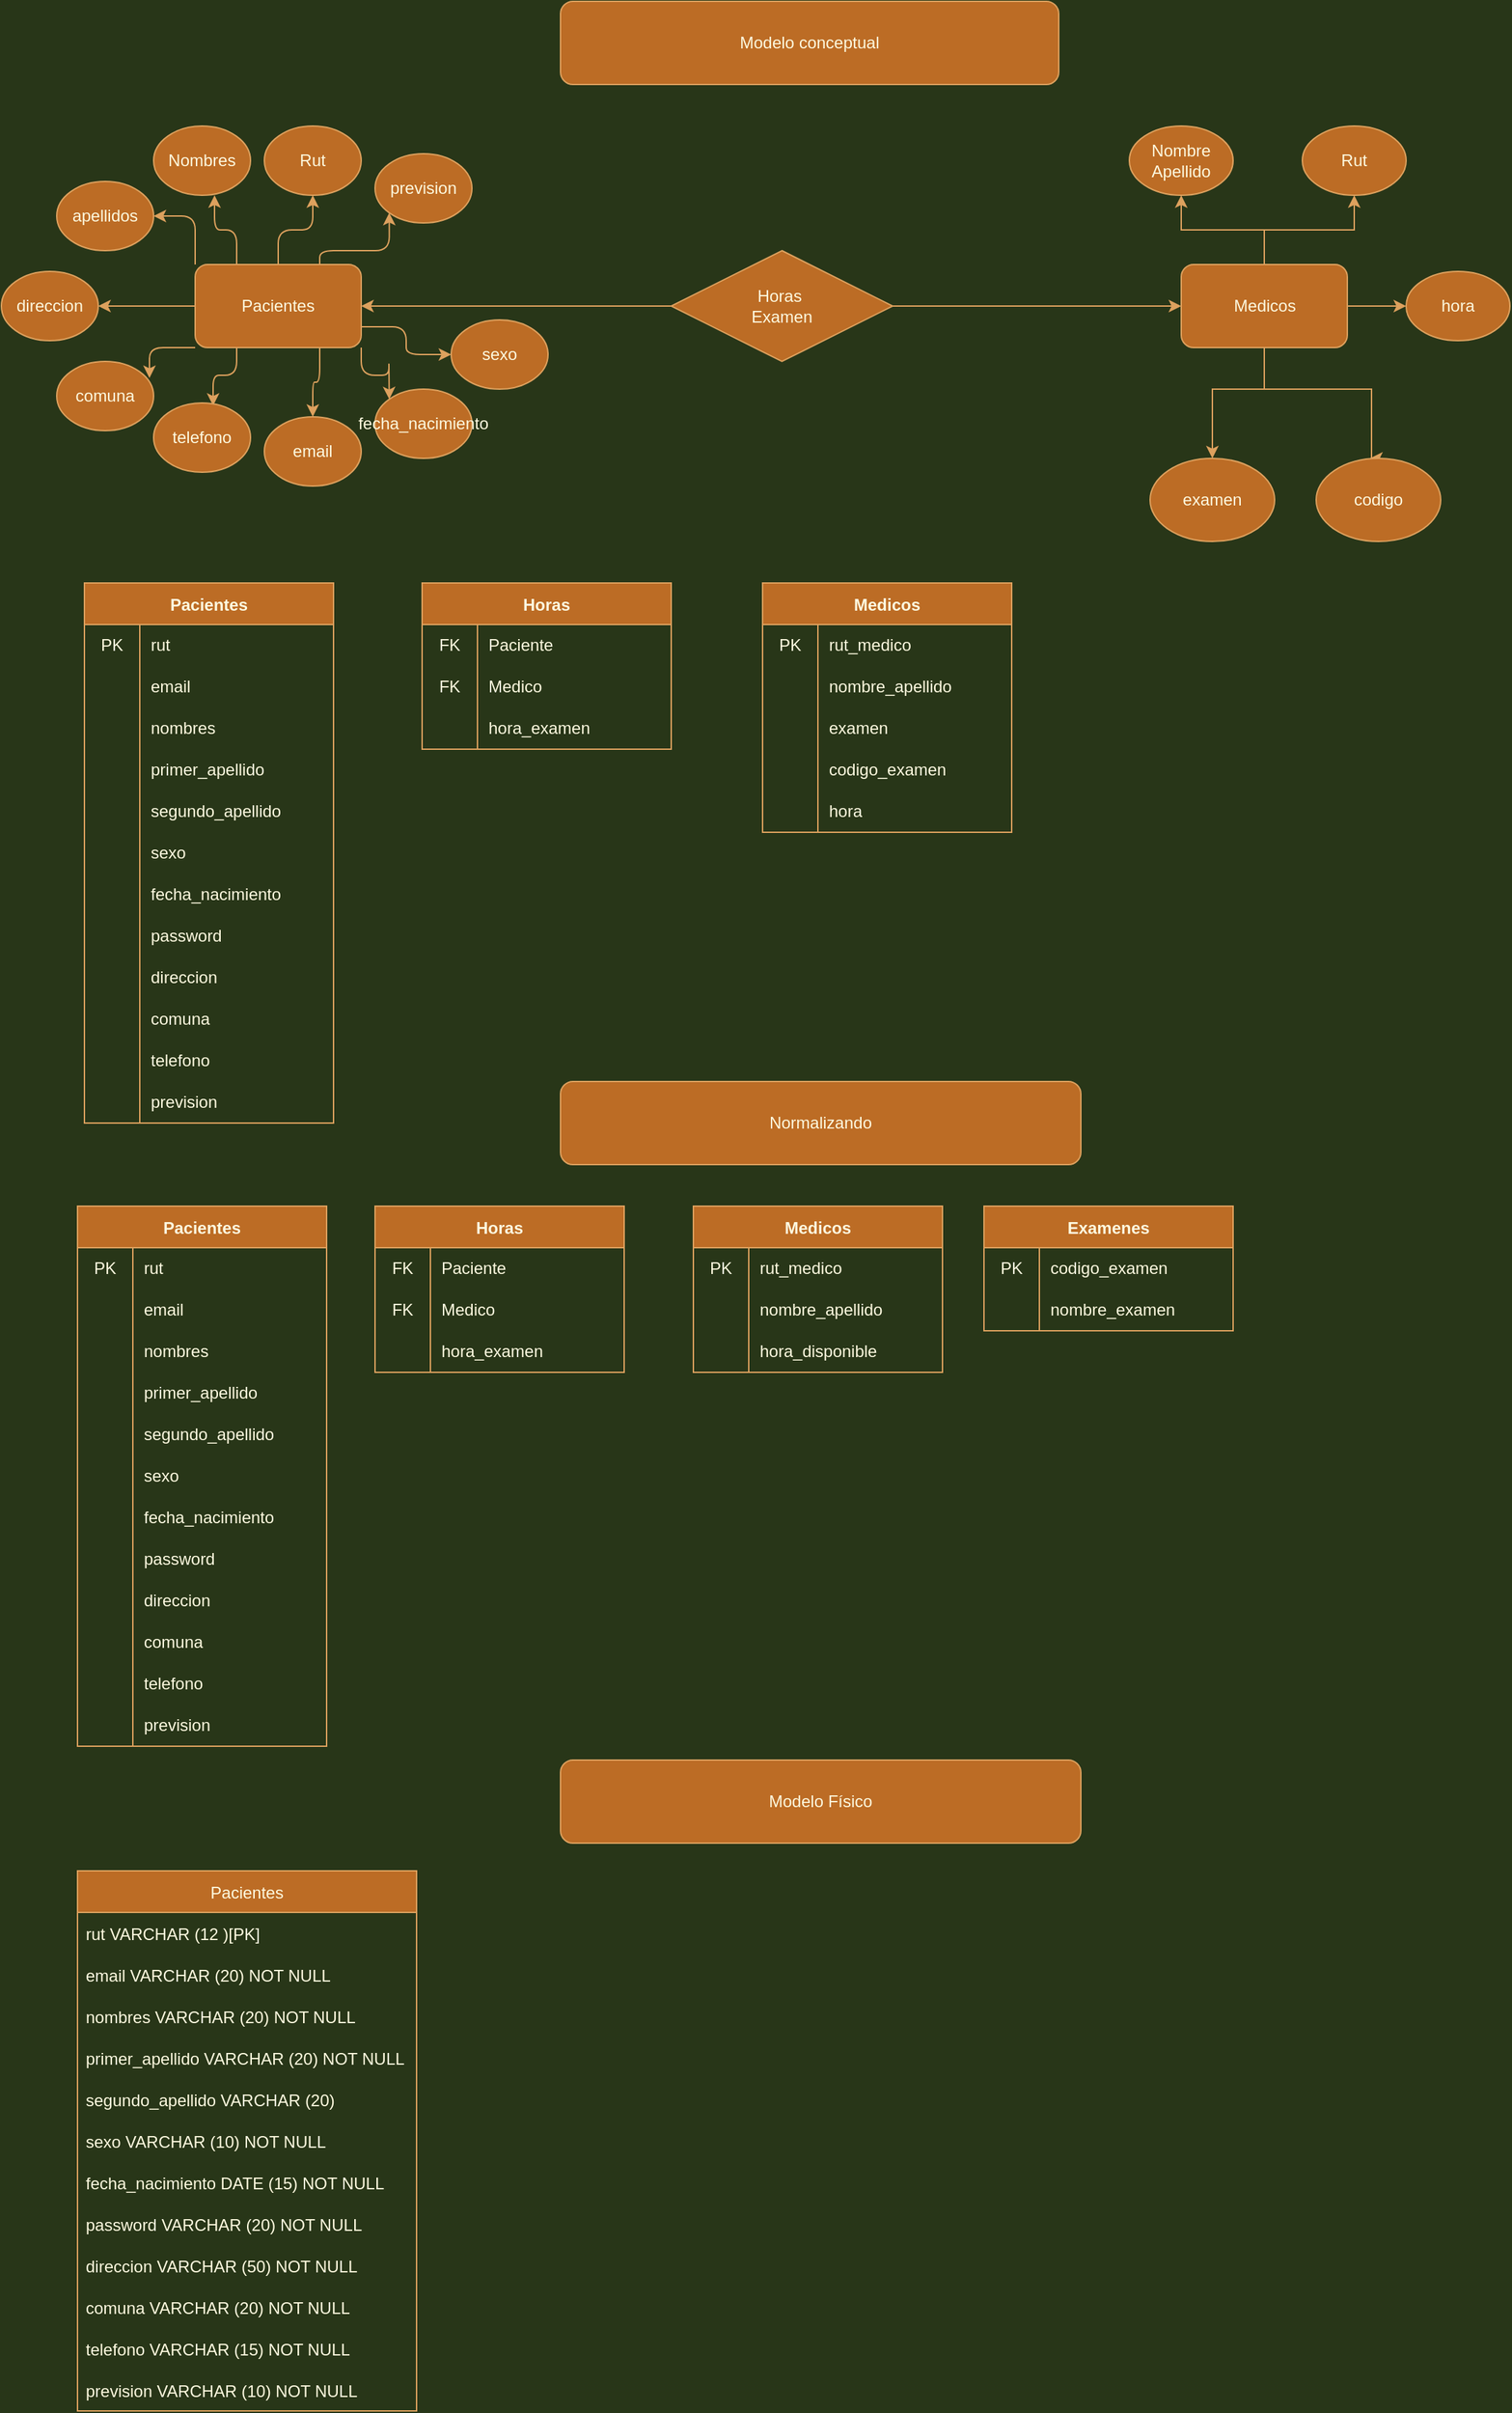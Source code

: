 <mxfile version="17.4.2" type="github">
  <diagram id="C5RBs43oDa-KdzZeNtuy" name="Page-1">
    <mxGraphModel dx="1422" dy="1931" grid="1" gridSize="10" guides="1" tooltips="1" connect="1" arrows="1" fold="1" page="1" pageScale="1" pageWidth="827" pageHeight="1169" background="#283618" math="0" shadow="0">
      <root>
        <mxCell id="WIyWlLk6GJQsqaUBKTNV-0" />
        <mxCell id="WIyWlLk6GJQsqaUBKTNV-1" parent="WIyWlLk6GJQsqaUBKTNV-0" />
        <mxCell id="8flyEbecytyre4J25XvK-0" value="Modelo conceptual" style="rounded=1;whiteSpace=wrap;html=1;sketch=0;fontColor=#FEFAE0;strokeColor=#DDA15E;fillColor=#BC6C25;" parent="WIyWlLk6GJQsqaUBKTNV-1" vertex="1">
          <mxGeometry x="414" y="-1140" width="360" height="60" as="geometry" />
        </mxCell>
        <mxCell id="clgeNX0isApsWxU3I4bh-16" style="edgeStyle=orthogonalEdgeStyle;curved=0;rounded=1;sketch=0;orthogonalLoop=1;jettySize=auto;html=1;exitX=1;exitY=0.75;exitDx=0;exitDy=0;entryX=0;entryY=0.5;entryDx=0;entryDy=0;fontColor=#FEFAE0;strokeColor=#DDA15E;fillColor=#BC6C25;" edge="1" parent="WIyWlLk6GJQsqaUBKTNV-1" source="8flyEbecytyre4J25XvK-1" target="clgeNX0isApsWxU3I4bh-15">
          <mxGeometry relative="1" as="geometry" />
        </mxCell>
        <mxCell id="clgeNX0isApsWxU3I4bh-17" style="edgeStyle=orthogonalEdgeStyle;curved=0;rounded=1;sketch=0;orthogonalLoop=1;jettySize=auto;html=1;exitX=1;exitY=1;exitDx=0;exitDy=0;entryX=0;entryY=0;entryDx=0;entryDy=0;fontColor=#FEFAE0;strokeColor=#DDA15E;fillColor=#BC6C25;" edge="1" parent="WIyWlLk6GJQsqaUBKTNV-1" source="8flyEbecytyre4J25XvK-1" target="8flyEbecytyre4J25XvK-11">
          <mxGeometry relative="1" as="geometry" />
        </mxCell>
        <mxCell id="clgeNX0isApsWxU3I4bh-18" style="edgeStyle=orthogonalEdgeStyle;curved=0;rounded=1;sketch=0;orthogonalLoop=1;jettySize=auto;html=1;exitX=0.75;exitY=1;exitDx=0;exitDy=0;entryX=0.5;entryY=0;entryDx=0;entryDy=0;fontColor=#FEFAE0;strokeColor=#DDA15E;fillColor=#BC6C25;" edge="1" parent="WIyWlLk6GJQsqaUBKTNV-1" source="8flyEbecytyre4J25XvK-1" target="8flyEbecytyre4J25XvK-12">
          <mxGeometry relative="1" as="geometry" />
        </mxCell>
        <mxCell id="clgeNX0isApsWxU3I4bh-19" style="edgeStyle=orthogonalEdgeStyle;curved=0;rounded=1;sketch=0;orthogonalLoop=1;jettySize=auto;html=1;exitX=0.25;exitY=1;exitDx=0;exitDy=0;entryX=0.614;entryY=0.04;entryDx=0;entryDy=0;entryPerimeter=0;fontColor=#FEFAE0;strokeColor=#DDA15E;fillColor=#BC6C25;" edge="1" parent="WIyWlLk6GJQsqaUBKTNV-1" source="8flyEbecytyre4J25XvK-1" target="8flyEbecytyre4J25XvK-9">
          <mxGeometry relative="1" as="geometry" />
        </mxCell>
        <mxCell id="clgeNX0isApsWxU3I4bh-20" style="edgeStyle=orthogonalEdgeStyle;curved=0;rounded=1;sketch=0;orthogonalLoop=1;jettySize=auto;html=1;exitX=0;exitY=1;exitDx=0;exitDy=0;entryX=0.957;entryY=0.24;entryDx=0;entryDy=0;entryPerimeter=0;fontColor=#FEFAE0;strokeColor=#DDA15E;fillColor=#BC6C25;" edge="1" parent="WIyWlLk6GJQsqaUBKTNV-1" source="8flyEbecytyre4J25XvK-1" target="8flyEbecytyre4J25XvK-7">
          <mxGeometry relative="1" as="geometry" />
        </mxCell>
        <mxCell id="clgeNX0isApsWxU3I4bh-21" style="edgeStyle=orthogonalEdgeStyle;curved=0;rounded=1;sketch=0;orthogonalLoop=1;jettySize=auto;html=1;exitX=0;exitY=0.5;exitDx=0;exitDy=0;entryX=1;entryY=0.5;entryDx=0;entryDy=0;fontColor=#FEFAE0;strokeColor=#DDA15E;fillColor=#BC6C25;" edge="1" parent="WIyWlLk6GJQsqaUBKTNV-1" source="8flyEbecytyre4J25XvK-1" target="8flyEbecytyre4J25XvK-8">
          <mxGeometry relative="1" as="geometry" />
        </mxCell>
        <mxCell id="clgeNX0isApsWxU3I4bh-22" style="edgeStyle=orthogonalEdgeStyle;curved=0;rounded=1;sketch=0;orthogonalLoop=1;jettySize=auto;html=1;exitX=0;exitY=0;exitDx=0;exitDy=0;entryX=1;entryY=0.5;entryDx=0;entryDy=0;fontColor=#FEFAE0;strokeColor=#DDA15E;fillColor=#BC6C25;" edge="1" parent="WIyWlLk6GJQsqaUBKTNV-1" source="8flyEbecytyre4J25XvK-1" target="8flyEbecytyre4J25XvK-6">
          <mxGeometry relative="1" as="geometry" />
        </mxCell>
        <mxCell id="clgeNX0isApsWxU3I4bh-23" style="edgeStyle=orthogonalEdgeStyle;curved=0;rounded=1;sketch=0;orthogonalLoop=1;jettySize=auto;html=1;exitX=0.25;exitY=0;exitDx=0;exitDy=0;entryX=0.629;entryY=1;entryDx=0;entryDy=0;entryPerimeter=0;fontColor=#FEFAE0;strokeColor=#DDA15E;fillColor=#BC6C25;" edge="1" parent="WIyWlLk6GJQsqaUBKTNV-1" source="8flyEbecytyre4J25XvK-1" target="8flyEbecytyre4J25XvK-5">
          <mxGeometry relative="1" as="geometry" />
        </mxCell>
        <mxCell id="clgeNX0isApsWxU3I4bh-24" style="edgeStyle=orthogonalEdgeStyle;curved=0;rounded=1;sketch=0;orthogonalLoop=1;jettySize=auto;html=1;exitX=0.5;exitY=0;exitDx=0;exitDy=0;entryX=0.5;entryY=1;entryDx=0;entryDy=0;fontColor=#FEFAE0;strokeColor=#DDA15E;fillColor=#BC6C25;" edge="1" parent="WIyWlLk6GJQsqaUBKTNV-1" source="8flyEbecytyre4J25XvK-1" target="8flyEbecytyre4J25XvK-10">
          <mxGeometry relative="1" as="geometry" />
        </mxCell>
        <mxCell id="clgeNX0isApsWxU3I4bh-25" style="edgeStyle=orthogonalEdgeStyle;curved=0;rounded=1;sketch=0;orthogonalLoop=1;jettySize=auto;html=1;exitX=0.75;exitY=0;exitDx=0;exitDy=0;fontColor=#FEFAE0;strokeColor=#DDA15E;fillColor=#BC6C25;entryX=0;entryY=1;entryDx=0;entryDy=0;" edge="1" parent="WIyWlLk6GJQsqaUBKTNV-1" source="8flyEbecytyre4J25XvK-1" target="8flyEbecytyre4J25XvK-13">
          <mxGeometry relative="1" as="geometry">
            <mxPoint x="290" y="-980" as="targetPoint" />
            <Array as="points">
              <mxPoint x="240" y="-960" />
              <mxPoint x="290" y="-960" />
            </Array>
          </mxGeometry>
        </mxCell>
        <mxCell id="8flyEbecytyre4J25XvK-1" value="Pacientes" style="rounded=1;whiteSpace=wrap;html=1;sketch=0;fontColor=#FEFAE0;strokeColor=#DDA15E;fillColor=#BC6C25;" parent="WIyWlLk6GJQsqaUBKTNV-1" vertex="1">
          <mxGeometry x="150" y="-950" width="120" height="60" as="geometry" />
        </mxCell>
        <mxCell id="yKfSse6cA8Rg7doOiPHq-15" style="edgeStyle=orthogonalEdgeStyle;rounded=0;orthogonalLoop=1;jettySize=auto;html=1;entryX=0.5;entryY=1;entryDx=0;entryDy=0;strokeColor=#DDA15E;labelBackgroundColor=#283618;fontColor=#FEFAE0;" parent="WIyWlLk6GJQsqaUBKTNV-1" source="8flyEbecytyre4J25XvK-2" target="8flyEbecytyre4J25XvK-16" edge="1">
          <mxGeometry relative="1" as="geometry" />
        </mxCell>
        <mxCell id="yKfSse6cA8Rg7doOiPHq-17" style="edgeStyle=orthogonalEdgeStyle;rounded=0;orthogonalLoop=1;jettySize=auto;html=1;strokeColor=#DDA15E;labelBackgroundColor=#283618;fontColor=#FEFAE0;entryX=0.433;entryY=0;entryDx=0;entryDy=0;entryPerimeter=0;" parent="WIyWlLk6GJQsqaUBKTNV-1" source="8flyEbecytyre4J25XvK-2" target="8flyEbecytyre4J25XvK-24" edge="1">
          <mxGeometry relative="1" as="geometry">
            <mxPoint x="1000" y="-830" as="targetPoint" />
            <Array as="points">
              <mxPoint x="923" y="-860" />
              <mxPoint x="1000" y="-860" />
            </Array>
          </mxGeometry>
        </mxCell>
        <mxCell id="yKfSse6cA8Rg7doOiPHq-18" style="edgeStyle=orthogonalEdgeStyle;rounded=0;orthogonalLoop=1;jettySize=auto;html=1;exitX=0.5;exitY=1;exitDx=0;exitDy=0;strokeColor=#DDA15E;labelBackgroundColor=#283618;fontColor=#FEFAE0;entryX=0.5;entryY=0;entryDx=0;entryDy=0;" parent="WIyWlLk6GJQsqaUBKTNV-1" source="8flyEbecytyre4J25XvK-2" target="8flyEbecytyre4J25XvK-17" edge="1">
          <mxGeometry relative="1" as="geometry">
            <mxPoint x="850" y="-830" as="targetPoint" />
            <Array as="points">
              <mxPoint x="923" y="-860" />
              <mxPoint x="885" y="-860" />
            </Array>
          </mxGeometry>
        </mxCell>
        <mxCell id="yKfSse6cA8Rg7doOiPHq-19" style="edgeStyle=orthogonalEdgeStyle;rounded=0;orthogonalLoop=1;jettySize=auto;html=1;exitX=0.5;exitY=0;exitDx=0;exitDy=0;entryX=0.5;entryY=1;entryDx=0;entryDy=0;strokeColor=#DDA15E;labelBackgroundColor=#283618;fontColor=#FEFAE0;" parent="WIyWlLk6GJQsqaUBKTNV-1" source="8flyEbecytyre4J25XvK-2" target="yKfSse6cA8Rg7doOiPHq-1" edge="1">
          <mxGeometry relative="1" as="geometry" />
        </mxCell>
        <mxCell id="yKfSse6cA8Rg7doOiPHq-21" style="edgeStyle=orthogonalEdgeStyle;rounded=0;orthogonalLoop=1;jettySize=auto;html=1;entryX=0;entryY=0.5;entryDx=0;entryDy=0;strokeColor=#DDA15E;labelBackgroundColor=#283618;fontColor=#FEFAE0;" parent="WIyWlLk6GJQsqaUBKTNV-1" source="8flyEbecytyre4J25XvK-2" target="yKfSse6cA8Rg7doOiPHq-20" edge="1">
          <mxGeometry relative="1" as="geometry" />
        </mxCell>
        <mxCell id="8flyEbecytyre4J25XvK-2" value="Medicos" style="rounded=1;whiteSpace=wrap;html=1;sketch=0;fontColor=#FEFAE0;strokeColor=#DDA15E;fillColor=#BC6C25;" parent="WIyWlLk6GJQsqaUBKTNV-1" vertex="1">
          <mxGeometry x="862.5" y="-950" width="120" height="60" as="geometry" />
        </mxCell>
        <mxCell id="8flyEbecytyre4J25XvK-14" style="edgeStyle=orthogonalEdgeStyle;curved=0;rounded=1;sketch=0;orthogonalLoop=1;jettySize=auto;html=1;exitX=0;exitY=0.5;exitDx=0;exitDy=0;entryX=1;entryY=0.5;entryDx=0;entryDy=0;fontColor=#FEFAE0;strokeColor=#DDA15E;fillColor=#BC6C25;labelBackgroundColor=#283618;" parent="WIyWlLk6GJQsqaUBKTNV-1" source="8flyEbecytyre4J25XvK-4" target="8flyEbecytyre4J25XvK-1" edge="1">
          <mxGeometry relative="1" as="geometry" />
        </mxCell>
        <mxCell id="8flyEbecytyre4J25XvK-15" style="edgeStyle=orthogonalEdgeStyle;curved=0;rounded=1;sketch=0;orthogonalLoop=1;jettySize=auto;html=1;exitX=1;exitY=0.5;exitDx=0;exitDy=0;entryX=0;entryY=0.5;entryDx=0;entryDy=0;fontColor=#FEFAE0;strokeColor=#DDA15E;fillColor=#BC6C25;labelBackgroundColor=#283618;" parent="WIyWlLk6GJQsqaUBKTNV-1" source="8flyEbecytyre4J25XvK-4" target="8flyEbecytyre4J25XvK-2" edge="1">
          <mxGeometry relative="1" as="geometry" />
        </mxCell>
        <mxCell id="8flyEbecytyre4J25XvK-4" value="Horas&amp;nbsp;&lt;br&gt;Examen" style="rhombus;whiteSpace=wrap;html=1;rounded=0;sketch=0;fontColor=#FEFAE0;strokeColor=#DDA15E;fillColor=#BC6C25;" parent="WIyWlLk6GJQsqaUBKTNV-1" vertex="1">
          <mxGeometry x="494" y="-960" width="160" height="80" as="geometry" />
        </mxCell>
        <mxCell id="8flyEbecytyre4J25XvK-5" value="Nombres" style="ellipse;whiteSpace=wrap;html=1;rounded=0;sketch=0;fontColor=#FEFAE0;strokeColor=#DDA15E;fillColor=#BC6C25;" parent="WIyWlLk6GJQsqaUBKTNV-1" vertex="1">
          <mxGeometry x="120" y="-1050" width="70" height="50" as="geometry" />
        </mxCell>
        <mxCell id="8flyEbecytyre4J25XvK-6" value="apellidos" style="ellipse;whiteSpace=wrap;html=1;rounded=0;sketch=0;fontColor=#FEFAE0;strokeColor=#DDA15E;fillColor=#BC6C25;" parent="WIyWlLk6GJQsqaUBKTNV-1" vertex="1">
          <mxGeometry x="50" y="-1010" width="70" height="50" as="geometry" />
        </mxCell>
        <mxCell id="8flyEbecytyre4J25XvK-7" value="comuna" style="ellipse;whiteSpace=wrap;html=1;rounded=0;sketch=0;fontColor=#FEFAE0;strokeColor=#DDA15E;fillColor=#BC6C25;" parent="WIyWlLk6GJQsqaUBKTNV-1" vertex="1">
          <mxGeometry x="50" y="-880" width="70" height="50" as="geometry" />
        </mxCell>
        <mxCell id="8flyEbecytyre4J25XvK-8" value="direccion" style="ellipse;whiteSpace=wrap;html=1;rounded=0;sketch=0;fontColor=#FEFAE0;strokeColor=#DDA15E;fillColor=#BC6C25;" parent="WIyWlLk6GJQsqaUBKTNV-1" vertex="1">
          <mxGeometry x="10" y="-945" width="70" height="50" as="geometry" />
        </mxCell>
        <mxCell id="8flyEbecytyre4J25XvK-9" value="telefono" style="ellipse;whiteSpace=wrap;html=1;rounded=0;sketch=0;fontColor=#FEFAE0;strokeColor=#DDA15E;fillColor=#BC6C25;" parent="WIyWlLk6GJQsqaUBKTNV-1" vertex="1">
          <mxGeometry x="120" y="-850" width="70" height="50" as="geometry" />
        </mxCell>
        <mxCell id="8flyEbecytyre4J25XvK-10" value="Rut" style="ellipse;whiteSpace=wrap;html=1;rounded=0;sketch=0;fontColor=#FEFAE0;strokeColor=#DDA15E;fillColor=#BC6C25;" parent="WIyWlLk6GJQsqaUBKTNV-1" vertex="1">
          <mxGeometry x="200" y="-1050" width="70" height="50" as="geometry" />
        </mxCell>
        <mxCell id="8flyEbecytyre4J25XvK-11" value="fecha_nacimiento" style="ellipse;whiteSpace=wrap;html=1;rounded=0;sketch=0;fontColor=#FEFAE0;strokeColor=#DDA15E;fillColor=#BC6C25;" parent="WIyWlLk6GJQsqaUBKTNV-1" vertex="1">
          <mxGeometry x="280" y="-860" width="70" height="50" as="geometry" />
        </mxCell>
        <mxCell id="8flyEbecytyre4J25XvK-12" value="email" style="ellipse;whiteSpace=wrap;html=1;rounded=0;sketch=0;fontColor=#FEFAE0;strokeColor=#DDA15E;fillColor=#BC6C25;" parent="WIyWlLk6GJQsqaUBKTNV-1" vertex="1">
          <mxGeometry x="200" y="-840" width="70" height="50" as="geometry" />
        </mxCell>
        <mxCell id="8flyEbecytyre4J25XvK-13" value="prevision" style="ellipse;whiteSpace=wrap;html=1;rounded=0;sketch=0;fontColor=#FEFAE0;strokeColor=#DDA15E;fillColor=#BC6C25;" parent="WIyWlLk6GJQsqaUBKTNV-1" vertex="1">
          <mxGeometry x="280" y="-1030" width="70" height="50" as="geometry" />
        </mxCell>
        <mxCell id="8flyEbecytyre4J25XvK-16" value="Nombre Apellido" style="ellipse;whiteSpace=wrap;html=1;rounded=0;sketch=0;fontColor=#FEFAE0;strokeColor=#DDA15E;fillColor=#BC6C25;" parent="WIyWlLk6GJQsqaUBKTNV-1" vertex="1">
          <mxGeometry x="825" y="-1050" width="75" height="50" as="geometry" />
        </mxCell>
        <mxCell id="8flyEbecytyre4J25XvK-17" value="examen" style="ellipse;whiteSpace=wrap;html=1;rounded=0;sketch=0;fontColor=#FEFAE0;strokeColor=#DDA15E;fillColor=#BC6C25;" parent="WIyWlLk6GJQsqaUBKTNV-1" vertex="1">
          <mxGeometry x="840" y="-810" width="90" height="60" as="geometry" />
        </mxCell>
        <mxCell id="8flyEbecytyre4J25XvK-24" value="codigo" style="ellipse;whiteSpace=wrap;html=1;rounded=0;sketch=0;fontColor=#FEFAE0;strokeColor=#DDA15E;fillColor=#BC6C25;" parent="WIyWlLk6GJQsqaUBKTNV-1" vertex="1">
          <mxGeometry x="960" y="-810" width="90" height="60" as="geometry" />
        </mxCell>
        <mxCell id="yKfSse6cA8Rg7doOiPHq-1" value="Rut" style="ellipse;whiteSpace=wrap;html=1;rounded=0;sketch=0;fontColor=#FEFAE0;strokeColor=#DDA15E;fillColor=#BC6C25;" parent="WIyWlLk6GJQsqaUBKTNV-1" vertex="1">
          <mxGeometry x="950" y="-1050" width="75" height="50" as="geometry" />
        </mxCell>
        <mxCell id="yKfSse6cA8Rg7doOiPHq-20" value="hora" style="ellipse;whiteSpace=wrap;html=1;rounded=0;sketch=0;fontColor=#FEFAE0;strokeColor=#DDA15E;fillColor=#BC6C25;" parent="WIyWlLk6GJQsqaUBKTNV-1" vertex="1">
          <mxGeometry x="1025" y="-945" width="75" height="50" as="geometry" />
        </mxCell>
        <mxCell id="yKfSse6cA8Rg7doOiPHq-37" value="Pacientes" style="shape=table;startSize=30;container=1;collapsible=0;childLayout=tableLayout;fixedRows=1;rowLines=0;fontStyle=1;fillColor=#BC6C25;strokeColor=#DDA15E;fontColor=#FEFAE0;" parent="WIyWlLk6GJQsqaUBKTNV-1" vertex="1">
          <mxGeometry x="70" y="-720" width="180" height="390" as="geometry" />
        </mxCell>
        <mxCell id="yKfSse6cA8Rg7doOiPHq-38" value="" style="shape=tableRow;horizontal=0;startSize=0;swimlaneHead=0;swimlaneBody=0;top=0;left=0;bottom=0;right=0;collapsible=0;dropTarget=0;fillColor=none;points=[[0,0.5],[1,0.5]];portConstraint=eastwest;strokeColor=#DDA15E;fontColor=#FEFAE0;" parent="yKfSse6cA8Rg7doOiPHq-37" vertex="1">
          <mxGeometry y="30" width="180" height="30" as="geometry" />
        </mxCell>
        <mxCell id="yKfSse6cA8Rg7doOiPHq-39" value="PK" style="shape=partialRectangle;html=1;whiteSpace=wrap;connectable=0;fillColor=none;top=0;left=0;bottom=0;right=0;overflow=hidden;pointerEvents=1;strokeColor=#DDA15E;fontColor=#FEFAE0;" parent="yKfSse6cA8Rg7doOiPHq-38" vertex="1">
          <mxGeometry width="40" height="30" as="geometry">
            <mxRectangle width="40" height="30" as="alternateBounds" />
          </mxGeometry>
        </mxCell>
        <mxCell id="yKfSse6cA8Rg7doOiPHq-40" value="rut" style="shape=partialRectangle;html=1;whiteSpace=wrap;connectable=0;fillColor=none;top=0;left=0;bottom=0;right=0;align=left;spacingLeft=6;overflow=hidden;strokeColor=#DDA15E;fontColor=#FEFAE0;" parent="yKfSse6cA8Rg7doOiPHq-38" vertex="1">
          <mxGeometry x="40" width="140" height="30" as="geometry">
            <mxRectangle width="140" height="30" as="alternateBounds" />
          </mxGeometry>
        </mxCell>
        <mxCell id="yKfSse6cA8Rg7doOiPHq-59" style="shape=tableRow;horizontal=0;startSize=0;swimlaneHead=0;swimlaneBody=0;top=0;left=0;bottom=0;right=0;collapsible=0;dropTarget=0;fillColor=none;points=[[0,0.5],[1,0.5]];portConstraint=eastwest;strokeColor=#DDA15E;fontColor=#FEFAE0;" parent="yKfSse6cA8Rg7doOiPHq-37" vertex="1">
          <mxGeometry y="60" width="180" height="30" as="geometry" />
        </mxCell>
        <mxCell id="yKfSse6cA8Rg7doOiPHq-60" style="shape=partialRectangle;html=1;whiteSpace=wrap;connectable=0;fillColor=none;top=0;left=0;bottom=0;right=0;overflow=hidden;strokeColor=#DDA15E;fontColor=#FEFAE0;" parent="yKfSse6cA8Rg7doOiPHq-59" vertex="1">
          <mxGeometry width="40" height="30" as="geometry">
            <mxRectangle width="40" height="30" as="alternateBounds" />
          </mxGeometry>
        </mxCell>
        <mxCell id="yKfSse6cA8Rg7doOiPHq-61" value="email" style="shape=partialRectangle;html=1;whiteSpace=wrap;connectable=0;fillColor=none;top=0;left=0;bottom=0;right=0;align=left;spacingLeft=6;overflow=hidden;strokeColor=#DDA15E;fontColor=#FEFAE0;" parent="yKfSse6cA8Rg7doOiPHq-59" vertex="1">
          <mxGeometry x="40" width="140" height="30" as="geometry">
            <mxRectangle width="140" height="30" as="alternateBounds" />
          </mxGeometry>
        </mxCell>
        <mxCell id="yKfSse6cA8Rg7doOiPHq-41" value="" style="shape=tableRow;horizontal=0;startSize=0;swimlaneHead=0;swimlaneBody=0;top=0;left=0;bottom=0;right=0;collapsible=0;dropTarget=0;fillColor=none;points=[[0,0.5],[1,0.5]];portConstraint=eastwest;strokeColor=#DDA15E;fontColor=#FEFAE0;" parent="yKfSse6cA8Rg7doOiPHq-37" vertex="1">
          <mxGeometry y="90" width="180" height="30" as="geometry" />
        </mxCell>
        <mxCell id="yKfSse6cA8Rg7doOiPHq-42" value="" style="shape=partialRectangle;html=1;whiteSpace=wrap;connectable=0;fillColor=none;top=0;left=0;bottom=0;right=0;overflow=hidden;strokeColor=#DDA15E;fontColor=#FEFAE0;" parent="yKfSse6cA8Rg7doOiPHq-41" vertex="1">
          <mxGeometry width="40" height="30" as="geometry">
            <mxRectangle width="40" height="30" as="alternateBounds" />
          </mxGeometry>
        </mxCell>
        <mxCell id="yKfSse6cA8Rg7doOiPHq-43" value="nombres" style="shape=partialRectangle;html=1;whiteSpace=wrap;connectable=0;fillColor=none;top=0;left=0;bottom=0;right=0;align=left;spacingLeft=6;overflow=hidden;strokeColor=#DDA15E;fontColor=#FEFAE0;" parent="yKfSse6cA8Rg7doOiPHq-41" vertex="1">
          <mxGeometry x="40" width="140" height="30" as="geometry">
            <mxRectangle width="140" height="30" as="alternateBounds" />
          </mxGeometry>
        </mxCell>
        <mxCell id="iId9zlMhcV9NwgTnGmTr-0" style="shape=tableRow;horizontal=0;startSize=0;swimlaneHead=0;swimlaneBody=0;top=0;left=0;bottom=0;right=0;collapsible=0;dropTarget=0;fillColor=none;points=[[0,0.5],[1,0.5]];portConstraint=eastwest;strokeColor=#DDA15E;fontColor=#FEFAE0;" parent="yKfSse6cA8Rg7doOiPHq-37" vertex="1">
          <mxGeometry y="120" width="180" height="30" as="geometry" />
        </mxCell>
        <mxCell id="iId9zlMhcV9NwgTnGmTr-1" style="shape=partialRectangle;html=1;whiteSpace=wrap;connectable=0;fillColor=none;top=0;left=0;bottom=0;right=0;overflow=hidden;strokeColor=#DDA15E;fontColor=#FEFAE0;" parent="iId9zlMhcV9NwgTnGmTr-0" vertex="1">
          <mxGeometry width="40" height="30" as="geometry">
            <mxRectangle width="40" height="30" as="alternateBounds" />
          </mxGeometry>
        </mxCell>
        <mxCell id="iId9zlMhcV9NwgTnGmTr-2" value="primer_apellido" style="shape=partialRectangle;html=1;whiteSpace=wrap;connectable=0;fillColor=none;top=0;left=0;bottom=0;right=0;align=left;spacingLeft=6;overflow=hidden;strokeColor=#DDA15E;fontColor=#FEFAE0;" parent="iId9zlMhcV9NwgTnGmTr-0" vertex="1">
          <mxGeometry x="40" width="140" height="30" as="geometry">
            <mxRectangle width="140" height="30" as="alternateBounds" />
          </mxGeometry>
        </mxCell>
        <mxCell id="yKfSse6cA8Rg7doOiPHq-44" value="" style="shape=tableRow;horizontal=0;startSize=0;swimlaneHead=0;swimlaneBody=0;top=0;left=0;bottom=0;right=0;collapsible=0;dropTarget=0;fillColor=none;points=[[0,0.5],[1,0.5]];portConstraint=eastwest;strokeColor=#DDA15E;fontColor=#FEFAE0;" parent="yKfSse6cA8Rg7doOiPHq-37" vertex="1">
          <mxGeometry y="150" width="180" height="30" as="geometry" />
        </mxCell>
        <mxCell id="yKfSse6cA8Rg7doOiPHq-45" value="" style="shape=partialRectangle;html=1;whiteSpace=wrap;connectable=0;fillColor=none;top=0;left=0;bottom=0;right=0;overflow=hidden;strokeColor=#DDA15E;fontColor=#FEFAE0;" parent="yKfSse6cA8Rg7doOiPHq-44" vertex="1">
          <mxGeometry width="40" height="30" as="geometry">
            <mxRectangle width="40" height="30" as="alternateBounds" />
          </mxGeometry>
        </mxCell>
        <mxCell id="yKfSse6cA8Rg7doOiPHq-46" value="segundo_apellido" style="shape=partialRectangle;html=1;whiteSpace=wrap;connectable=0;fillColor=none;top=0;left=0;bottom=0;right=0;align=left;spacingLeft=6;overflow=hidden;strokeColor=#DDA15E;fontColor=#FEFAE0;" parent="yKfSse6cA8Rg7doOiPHq-44" vertex="1">
          <mxGeometry x="40" width="140" height="30" as="geometry">
            <mxRectangle width="140" height="30" as="alternateBounds" />
          </mxGeometry>
        </mxCell>
        <mxCell id="iId9zlMhcV9NwgTnGmTr-3" style="shape=tableRow;horizontal=0;startSize=0;swimlaneHead=0;swimlaneBody=0;top=0;left=0;bottom=0;right=0;collapsible=0;dropTarget=0;fillColor=none;points=[[0,0.5],[1,0.5]];portConstraint=eastwest;strokeColor=#DDA15E;fontColor=#FEFAE0;" parent="yKfSse6cA8Rg7doOiPHq-37" vertex="1">
          <mxGeometry y="180" width="180" height="30" as="geometry" />
        </mxCell>
        <mxCell id="iId9zlMhcV9NwgTnGmTr-4" style="shape=partialRectangle;html=1;whiteSpace=wrap;connectable=0;fillColor=none;top=0;left=0;bottom=0;right=0;overflow=hidden;strokeColor=#DDA15E;fontColor=#FEFAE0;" parent="iId9zlMhcV9NwgTnGmTr-3" vertex="1">
          <mxGeometry width="40" height="30" as="geometry">
            <mxRectangle width="40" height="30" as="alternateBounds" />
          </mxGeometry>
        </mxCell>
        <mxCell id="iId9zlMhcV9NwgTnGmTr-5" value="sexo" style="shape=partialRectangle;html=1;whiteSpace=wrap;connectable=0;fillColor=none;top=0;left=0;bottom=0;right=0;align=left;spacingLeft=6;overflow=hidden;strokeColor=#DDA15E;fontColor=#FEFAE0;" parent="iId9zlMhcV9NwgTnGmTr-3" vertex="1">
          <mxGeometry x="40" width="140" height="30" as="geometry">
            <mxRectangle width="140" height="30" as="alternateBounds" />
          </mxGeometry>
        </mxCell>
        <mxCell id="yKfSse6cA8Rg7doOiPHq-53" style="shape=tableRow;horizontal=0;startSize=0;swimlaneHead=0;swimlaneBody=0;top=0;left=0;bottom=0;right=0;collapsible=0;dropTarget=0;fillColor=none;points=[[0,0.5],[1,0.5]];portConstraint=eastwest;strokeColor=#DDA15E;fontColor=#FEFAE0;" parent="yKfSse6cA8Rg7doOiPHq-37" vertex="1">
          <mxGeometry y="210" width="180" height="30" as="geometry" />
        </mxCell>
        <mxCell id="yKfSse6cA8Rg7doOiPHq-54" style="shape=partialRectangle;html=1;whiteSpace=wrap;connectable=0;fillColor=none;top=0;left=0;bottom=0;right=0;overflow=hidden;strokeColor=#DDA15E;fontColor=#FEFAE0;" parent="yKfSse6cA8Rg7doOiPHq-53" vertex="1">
          <mxGeometry width="40" height="30" as="geometry">
            <mxRectangle width="40" height="30" as="alternateBounds" />
          </mxGeometry>
        </mxCell>
        <mxCell id="yKfSse6cA8Rg7doOiPHq-55" value="fecha_nacimiento" style="shape=partialRectangle;html=1;whiteSpace=wrap;connectable=0;fillColor=none;top=0;left=0;bottom=0;right=0;align=left;spacingLeft=6;overflow=hidden;strokeColor=#DDA15E;fontColor=#FEFAE0;" parent="yKfSse6cA8Rg7doOiPHq-53" vertex="1">
          <mxGeometry x="40" width="140" height="30" as="geometry">
            <mxRectangle width="140" height="30" as="alternateBounds" />
          </mxGeometry>
        </mxCell>
        <mxCell id="iId9zlMhcV9NwgTnGmTr-6" style="shape=tableRow;horizontal=0;startSize=0;swimlaneHead=0;swimlaneBody=0;top=0;left=0;bottom=0;right=0;collapsible=0;dropTarget=0;fillColor=none;points=[[0,0.5],[1,0.5]];portConstraint=eastwest;strokeColor=#DDA15E;fontColor=#FEFAE0;" parent="yKfSse6cA8Rg7doOiPHq-37" vertex="1">
          <mxGeometry y="240" width="180" height="30" as="geometry" />
        </mxCell>
        <mxCell id="iId9zlMhcV9NwgTnGmTr-7" style="shape=partialRectangle;html=1;whiteSpace=wrap;connectable=0;fillColor=none;top=0;left=0;bottom=0;right=0;overflow=hidden;strokeColor=#DDA15E;fontColor=#FEFAE0;" parent="iId9zlMhcV9NwgTnGmTr-6" vertex="1">
          <mxGeometry width="40" height="30" as="geometry">
            <mxRectangle width="40" height="30" as="alternateBounds" />
          </mxGeometry>
        </mxCell>
        <mxCell id="iId9zlMhcV9NwgTnGmTr-8" value="password" style="shape=partialRectangle;html=1;whiteSpace=wrap;connectable=0;fillColor=none;top=0;left=0;bottom=0;right=0;align=left;spacingLeft=6;overflow=hidden;strokeColor=#DDA15E;fontColor=#FEFAE0;" parent="iId9zlMhcV9NwgTnGmTr-6" vertex="1">
          <mxGeometry x="40" width="140" height="30" as="geometry">
            <mxRectangle width="140" height="30" as="alternateBounds" />
          </mxGeometry>
        </mxCell>
        <mxCell id="yKfSse6cA8Rg7doOiPHq-50" style="shape=tableRow;horizontal=0;startSize=0;swimlaneHead=0;swimlaneBody=0;top=0;left=0;bottom=0;right=0;collapsible=0;dropTarget=0;fillColor=none;points=[[0,0.5],[1,0.5]];portConstraint=eastwest;strokeColor=#DDA15E;fontColor=#FEFAE0;" parent="yKfSse6cA8Rg7doOiPHq-37" vertex="1">
          <mxGeometry y="270" width="180" height="30" as="geometry" />
        </mxCell>
        <mxCell id="yKfSse6cA8Rg7doOiPHq-51" style="shape=partialRectangle;html=1;whiteSpace=wrap;connectable=0;fillColor=none;top=0;left=0;bottom=0;right=0;overflow=hidden;strokeColor=#DDA15E;fontColor=#FEFAE0;" parent="yKfSse6cA8Rg7doOiPHq-50" vertex="1">
          <mxGeometry width="40" height="30" as="geometry">
            <mxRectangle width="40" height="30" as="alternateBounds" />
          </mxGeometry>
        </mxCell>
        <mxCell id="yKfSse6cA8Rg7doOiPHq-52" value="direccion" style="shape=partialRectangle;html=1;whiteSpace=wrap;connectable=0;fillColor=none;top=0;left=0;bottom=0;right=0;align=left;spacingLeft=6;overflow=hidden;strokeColor=#DDA15E;fontColor=#FEFAE0;" parent="yKfSse6cA8Rg7doOiPHq-50" vertex="1">
          <mxGeometry x="40" width="140" height="30" as="geometry">
            <mxRectangle width="140" height="30" as="alternateBounds" />
          </mxGeometry>
        </mxCell>
        <mxCell id="yKfSse6cA8Rg7doOiPHq-47" style="shape=tableRow;horizontal=0;startSize=0;swimlaneHead=0;swimlaneBody=0;top=0;left=0;bottom=0;right=0;collapsible=0;dropTarget=0;fillColor=none;points=[[0,0.5],[1,0.5]];portConstraint=eastwest;strokeColor=#DDA15E;fontColor=#FEFAE0;" parent="yKfSse6cA8Rg7doOiPHq-37" vertex="1">
          <mxGeometry y="300" width="180" height="30" as="geometry" />
        </mxCell>
        <mxCell id="yKfSse6cA8Rg7doOiPHq-48" style="shape=partialRectangle;html=1;whiteSpace=wrap;connectable=0;fillColor=none;top=0;left=0;bottom=0;right=0;overflow=hidden;strokeColor=#DDA15E;fontColor=#FEFAE0;" parent="yKfSse6cA8Rg7doOiPHq-47" vertex="1">
          <mxGeometry width="40" height="30" as="geometry">
            <mxRectangle width="40" height="30" as="alternateBounds" />
          </mxGeometry>
        </mxCell>
        <mxCell id="yKfSse6cA8Rg7doOiPHq-49" value="comuna" style="shape=partialRectangle;html=1;whiteSpace=wrap;connectable=0;fillColor=none;top=0;left=0;bottom=0;right=0;align=left;spacingLeft=6;overflow=hidden;strokeColor=#DDA15E;fontColor=#FEFAE0;" parent="yKfSse6cA8Rg7doOiPHq-47" vertex="1">
          <mxGeometry x="40" width="140" height="30" as="geometry">
            <mxRectangle width="140" height="30" as="alternateBounds" />
          </mxGeometry>
        </mxCell>
        <mxCell id="yKfSse6cA8Rg7doOiPHq-56" style="shape=tableRow;horizontal=0;startSize=0;swimlaneHead=0;swimlaneBody=0;top=0;left=0;bottom=0;right=0;collapsible=0;dropTarget=0;fillColor=none;points=[[0,0.5],[1,0.5]];portConstraint=eastwest;strokeColor=#DDA15E;fontColor=#FEFAE0;" parent="yKfSse6cA8Rg7doOiPHq-37" vertex="1">
          <mxGeometry y="330" width="180" height="30" as="geometry" />
        </mxCell>
        <mxCell id="yKfSse6cA8Rg7doOiPHq-57" style="shape=partialRectangle;html=1;whiteSpace=wrap;connectable=0;fillColor=none;top=0;left=0;bottom=0;right=0;overflow=hidden;strokeColor=#DDA15E;fontColor=#FEFAE0;" parent="yKfSse6cA8Rg7doOiPHq-56" vertex="1">
          <mxGeometry width="40" height="30" as="geometry">
            <mxRectangle width="40" height="30" as="alternateBounds" />
          </mxGeometry>
        </mxCell>
        <mxCell id="yKfSse6cA8Rg7doOiPHq-58" value="telefono" style="shape=partialRectangle;html=1;whiteSpace=wrap;connectable=0;fillColor=none;top=0;left=0;bottom=0;right=0;align=left;spacingLeft=6;overflow=hidden;strokeColor=#DDA15E;fontColor=#FEFAE0;" parent="yKfSse6cA8Rg7doOiPHq-56" vertex="1">
          <mxGeometry x="40" width="140" height="30" as="geometry">
            <mxRectangle width="140" height="30" as="alternateBounds" />
          </mxGeometry>
        </mxCell>
        <mxCell id="yKfSse6cA8Rg7doOiPHq-62" style="shape=tableRow;horizontal=0;startSize=0;swimlaneHead=0;swimlaneBody=0;top=0;left=0;bottom=0;right=0;collapsible=0;dropTarget=0;fillColor=none;points=[[0,0.5],[1,0.5]];portConstraint=eastwest;strokeColor=#DDA15E;fontColor=#FEFAE0;" parent="yKfSse6cA8Rg7doOiPHq-37" vertex="1">
          <mxGeometry y="360" width="180" height="30" as="geometry" />
        </mxCell>
        <mxCell id="yKfSse6cA8Rg7doOiPHq-63" style="shape=partialRectangle;html=1;whiteSpace=wrap;connectable=0;fillColor=none;top=0;left=0;bottom=0;right=0;overflow=hidden;strokeColor=#DDA15E;fontColor=#FEFAE0;" parent="yKfSse6cA8Rg7doOiPHq-62" vertex="1">
          <mxGeometry width="40" height="30" as="geometry">
            <mxRectangle width="40" height="30" as="alternateBounds" />
          </mxGeometry>
        </mxCell>
        <mxCell id="yKfSse6cA8Rg7doOiPHq-64" value="prevision" style="shape=partialRectangle;html=1;whiteSpace=wrap;connectable=0;fillColor=none;top=0;left=0;bottom=0;right=0;align=left;spacingLeft=6;overflow=hidden;strokeColor=#DDA15E;fontColor=#FEFAE0;" parent="yKfSse6cA8Rg7doOiPHq-62" vertex="1">
          <mxGeometry x="40" width="140" height="30" as="geometry">
            <mxRectangle width="140" height="30" as="alternateBounds" />
          </mxGeometry>
        </mxCell>
        <mxCell id="yKfSse6cA8Rg7doOiPHq-75" value="Horas" style="shape=table;startSize=30;container=1;collapsible=0;childLayout=tableLayout;fixedRows=1;rowLines=0;fontStyle=1;fillColor=#BC6C25;strokeColor=#DDA15E;fontColor=#FEFAE0;" parent="WIyWlLk6GJQsqaUBKTNV-1" vertex="1">
          <mxGeometry x="314" y="-720" width="180" height="120" as="geometry" />
        </mxCell>
        <mxCell id="yKfSse6cA8Rg7doOiPHq-76" value="" style="shape=tableRow;horizontal=0;startSize=0;swimlaneHead=0;swimlaneBody=0;top=0;left=0;bottom=0;right=0;collapsible=0;dropTarget=0;fillColor=none;points=[[0,0.5],[1,0.5]];portConstraint=eastwest;strokeColor=#DDA15E;fontColor=#FEFAE0;" parent="yKfSse6cA8Rg7doOiPHq-75" vertex="1">
          <mxGeometry y="30" width="180" height="30" as="geometry" />
        </mxCell>
        <mxCell id="yKfSse6cA8Rg7doOiPHq-77" value="FK" style="shape=partialRectangle;html=1;whiteSpace=wrap;connectable=0;fillColor=none;top=0;left=0;bottom=0;right=0;overflow=hidden;pointerEvents=1;strokeColor=#DDA15E;fontColor=#FEFAE0;" parent="yKfSse6cA8Rg7doOiPHq-76" vertex="1">
          <mxGeometry width="40" height="30" as="geometry">
            <mxRectangle width="40" height="30" as="alternateBounds" />
          </mxGeometry>
        </mxCell>
        <mxCell id="yKfSse6cA8Rg7doOiPHq-78" value="Paciente" style="shape=partialRectangle;html=1;whiteSpace=wrap;connectable=0;fillColor=none;top=0;left=0;bottom=0;right=0;align=left;spacingLeft=6;overflow=hidden;strokeColor=#DDA15E;fontColor=#FEFAE0;" parent="yKfSse6cA8Rg7doOiPHq-76" vertex="1">
          <mxGeometry x="40" width="140" height="30" as="geometry">
            <mxRectangle width="140" height="30" as="alternateBounds" />
          </mxGeometry>
        </mxCell>
        <mxCell id="yKfSse6cA8Rg7doOiPHq-79" value="" style="shape=tableRow;horizontal=0;startSize=0;swimlaneHead=0;swimlaneBody=0;top=0;left=0;bottom=0;right=0;collapsible=0;dropTarget=0;fillColor=none;points=[[0,0.5],[1,0.5]];portConstraint=eastwest;strokeColor=#DDA15E;fontColor=#FEFAE0;" parent="yKfSse6cA8Rg7doOiPHq-75" vertex="1">
          <mxGeometry y="60" width="180" height="30" as="geometry" />
        </mxCell>
        <mxCell id="yKfSse6cA8Rg7doOiPHq-80" value="FK" style="shape=partialRectangle;html=1;whiteSpace=wrap;connectable=0;fillColor=none;top=0;left=0;bottom=0;right=0;overflow=hidden;strokeColor=#DDA15E;fontColor=#FEFAE0;" parent="yKfSse6cA8Rg7doOiPHq-79" vertex="1">
          <mxGeometry width="40" height="30" as="geometry">
            <mxRectangle width="40" height="30" as="alternateBounds" />
          </mxGeometry>
        </mxCell>
        <mxCell id="yKfSse6cA8Rg7doOiPHq-81" value="Medico" style="shape=partialRectangle;html=1;whiteSpace=wrap;connectable=0;fillColor=none;top=0;left=0;bottom=0;right=0;align=left;spacingLeft=6;overflow=hidden;strokeColor=#DDA15E;fontColor=#FEFAE0;" parent="yKfSse6cA8Rg7doOiPHq-79" vertex="1">
          <mxGeometry x="40" width="140" height="30" as="geometry">
            <mxRectangle width="140" height="30" as="alternateBounds" />
          </mxGeometry>
        </mxCell>
        <mxCell id="yKfSse6cA8Rg7doOiPHq-82" value="" style="shape=tableRow;horizontal=0;startSize=0;swimlaneHead=0;swimlaneBody=0;top=0;left=0;bottom=0;right=0;collapsible=0;dropTarget=0;fillColor=none;points=[[0,0.5],[1,0.5]];portConstraint=eastwest;strokeColor=#DDA15E;fontColor=#FEFAE0;" parent="yKfSse6cA8Rg7doOiPHq-75" vertex="1">
          <mxGeometry y="90" width="180" height="30" as="geometry" />
        </mxCell>
        <mxCell id="yKfSse6cA8Rg7doOiPHq-83" value="" style="shape=partialRectangle;html=1;whiteSpace=wrap;connectable=0;fillColor=none;top=0;left=0;bottom=0;right=0;overflow=hidden;strokeColor=#DDA15E;fontColor=#FEFAE0;" parent="yKfSse6cA8Rg7doOiPHq-82" vertex="1">
          <mxGeometry width="40" height="30" as="geometry">
            <mxRectangle width="40" height="30" as="alternateBounds" />
          </mxGeometry>
        </mxCell>
        <mxCell id="yKfSse6cA8Rg7doOiPHq-84" value="hora_examen" style="shape=partialRectangle;html=1;whiteSpace=wrap;connectable=0;fillColor=none;top=0;left=0;bottom=0;right=0;align=left;spacingLeft=6;overflow=hidden;strokeColor=#DDA15E;fontColor=#FEFAE0;" parent="yKfSse6cA8Rg7doOiPHq-82" vertex="1">
          <mxGeometry x="40" width="140" height="30" as="geometry">
            <mxRectangle width="140" height="30" as="alternateBounds" />
          </mxGeometry>
        </mxCell>
        <mxCell id="spT9YTXEP_0cLS1DgFot-0" value="Medicos" style="shape=table;startSize=30;container=1;collapsible=0;childLayout=tableLayout;fixedRows=1;rowLines=0;fontStyle=1;fillColor=#BC6C25;strokeColor=#DDA15E;fontColor=#FEFAE0;" parent="WIyWlLk6GJQsqaUBKTNV-1" vertex="1">
          <mxGeometry x="560" y="-720" width="180" height="180" as="geometry" />
        </mxCell>
        <mxCell id="spT9YTXEP_0cLS1DgFot-1" value="" style="shape=tableRow;horizontal=0;startSize=0;swimlaneHead=0;swimlaneBody=0;top=0;left=0;bottom=0;right=0;collapsible=0;dropTarget=0;fillColor=none;points=[[0,0.5],[1,0.5]];portConstraint=eastwest;strokeColor=#DDA15E;fontColor=#FEFAE0;" parent="spT9YTXEP_0cLS1DgFot-0" vertex="1">
          <mxGeometry y="30" width="180" height="30" as="geometry" />
        </mxCell>
        <mxCell id="spT9YTXEP_0cLS1DgFot-2" value="PK" style="shape=partialRectangle;html=1;whiteSpace=wrap;connectable=0;fillColor=none;top=0;left=0;bottom=0;right=0;overflow=hidden;pointerEvents=1;strokeColor=#DDA15E;fontColor=#FEFAE0;" parent="spT9YTXEP_0cLS1DgFot-1" vertex="1">
          <mxGeometry width="40" height="30" as="geometry">
            <mxRectangle width="40" height="30" as="alternateBounds" />
          </mxGeometry>
        </mxCell>
        <mxCell id="spT9YTXEP_0cLS1DgFot-3" value="rut_medico" style="shape=partialRectangle;html=1;whiteSpace=wrap;connectable=0;fillColor=none;top=0;left=0;bottom=0;right=0;align=left;spacingLeft=6;overflow=hidden;strokeColor=#DDA15E;fontColor=#FEFAE0;" parent="spT9YTXEP_0cLS1DgFot-1" vertex="1">
          <mxGeometry x="40" width="140" height="30" as="geometry">
            <mxRectangle width="140" height="30" as="alternateBounds" />
          </mxGeometry>
        </mxCell>
        <mxCell id="spT9YTXEP_0cLS1DgFot-4" value="" style="shape=tableRow;horizontal=0;startSize=0;swimlaneHead=0;swimlaneBody=0;top=0;left=0;bottom=0;right=0;collapsible=0;dropTarget=0;fillColor=none;points=[[0,0.5],[1,0.5]];portConstraint=eastwest;strokeColor=#DDA15E;fontColor=#FEFAE0;" parent="spT9YTXEP_0cLS1DgFot-0" vertex="1">
          <mxGeometry y="60" width="180" height="30" as="geometry" />
        </mxCell>
        <mxCell id="spT9YTXEP_0cLS1DgFot-5" value="" style="shape=partialRectangle;html=1;whiteSpace=wrap;connectable=0;fillColor=none;top=0;left=0;bottom=0;right=0;overflow=hidden;strokeColor=#DDA15E;fontColor=#FEFAE0;" parent="spT9YTXEP_0cLS1DgFot-4" vertex="1">
          <mxGeometry width="40" height="30" as="geometry">
            <mxRectangle width="40" height="30" as="alternateBounds" />
          </mxGeometry>
        </mxCell>
        <mxCell id="spT9YTXEP_0cLS1DgFot-6" value="nombre_apellido" style="shape=partialRectangle;html=1;whiteSpace=wrap;connectable=0;fillColor=none;top=0;left=0;bottom=0;right=0;align=left;spacingLeft=6;overflow=hidden;strokeColor=#DDA15E;fontColor=#FEFAE0;" parent="spT9YTXEP_0cLS1DgFot-4" vertex="1">
          <mxGeometry x="40" width="140" height="30" as="geometry">
            <mxRectangle width="140" height="30" as="alternateBounds" />
          </mxGeometry>
        </mxCell>
        <mxCell id="spT9YTXEP_0cLS1DgFot-7" value="" style="shape=tableRow;horizontal=0;startSize=0;swimlaneHead=0;swimlaneBody=0;top=0;left=0;bottom=0;right=0;collapsible=0;dropTarget=0;fillColor=none;points=[[0,0.5],[1,0.5]];portConstraint=eastwest;strokeColor=#DDA15E;fontColor=#FEFAE0;" parent="spT9YTXEP_0cLS1DgFot-0" vertex="1">
          <mxGeometry y="90" width="180" height="30" as="geometry" />
        </mxCell>
        <mxCell id="spT9YTXEP_0cLS1DgFot-8" value="" style="shape=partialRectangle;html=1;whiteSpace=wrap;connectable=0;fillColor=none;top=0;left=0;bottom=0;right=0;overflow=hidden;strokeColor=#DDA15E;fontColor=#FEFAE0;" parent="spT9YTXEP_0cLS1DgFot-7" vertex="1">
          <mxGeometry width="40" height="30" as="geometry">
            <mxRectangle width="40" height="30" as="alternateBounds" />
          </mxGeometry>
        </mxCell>
        <mxCell id="spT9YTXEP_0cLS1DgFot-9" value="examen" style="shape=partialRectangle;html=1;whiteSpace=wrap;connectable=0;fillColor=none;top=0;left=0;bottom=0;right=0;align=left;spacingLeft=6;overflow=hidden;strokeColor=#DDA15E;fontColor=#FEFAE0;" parent="spT9YTXEP_0cLS1DgFot-7" vertex="1">
          <mxGeometry x="40" width="140" height="30" as="geometry">
            <mxRectangle width="140" height="30" as="alternateBounds" />
          </mxGeometry>
        </mxCell>
        <mxCell id="spT9YTXEP_0cLS1DgFot-10" style="shape=tableRow;horizontal=0;startSize=0;swimlaneHead=0;swimlaneBody=0;top=0;left=0;bottom=0;right=0;collapsible=0;dropTarget=0;fillColor=none;points=[[0,0.5],[1,0.5]];portConstraint=eastwest;strokeColor=#DDA15E;fontColor=#FEFAE0;" parent="spT9YTXEP_0cLS1DgFot-0" vertex="1">
          <mxGeometry y="120" width="180" height="30" as="geometry" />
        </mxCell>
        <mxCell id="spT9YTXEP_0cLS1DgFot-11" style="shape=partialRectangle;html=1;whiteSpace=wrap;connectable=0;fillColor=none;top=0;left=0;bottom=0;right=0;overflow=hidden;strokeColor=#DDA15E;fontColor=#FEFAE0;" parent="spT9YTXEP_0cLS1DgFot-10" vertex="1">
          <mxGeometry width="40" height="30" as="geometry">
            <mxRectangle width="40" height="30" as="alternateBounds" />
          </mxGeometry>
        </mxCell>
        <mxCell id="spT9YTXEP_0cLS1DgFot-12" value="codigo_examen" style="shape=partialRectangle;html=1;whiteSpace=wrap;connectable=0;fillColor=none;top=0;left=0;bottom=0;right=0;align=left;spacingLeft=6;overflow=hidden;strokeColor=#DDA15E;fontColor=#FEFAE0;" parent="spT9YTXEP_0cLS1DgFot-10" vertex="1">
          <mxGeometry x="40" width="140" height="30" as="geometry">
            <mxRectangle width="140" height="30" as="alternateBounds" />
          </mxGeometry>
        </mxCell>
        <mxCell id="spT9YTXEP_0cLS1DgFot-13" style="shape=tableRow;horizontal=0;startSize=0;swimlaneHead=0;swimlaneBody=0;top=0;left=0;bottom=0;right=0;collapsible=0;dropTarget=0;fillColor=none;points=[[0,0.5],[1,0.5]];portConstraint=eastwest;strokeColor=#DDA15E;fontColor=#FEFAE0;" parent="spT9YTXEP_0cLS1DgFot-0" vertex="1">
          <mxGeometry y="150" width="180" height="30" as="geometry" />
        </mxCell>
        <mxCell id="spT9YTXEP_0cLS1DgFot-14" style="shape=partialRectangle;html=1;whiteSpace=wrap;connectable=0;fillColor=none;top=0;left=0;bottom=0;right=0;overflow=hidden;strokeColor=#DDA15E;fontColor=#FEFAE0;" parent="spT9YTXEP_0cLS1DgFot-13" vertex="1">
          <mxGeometry width="40" height="30" as="geometry">
            <mxRectangle width="40" height="30" as="alternateBounds" />
          </mxGeometry>
        </mxCell>
        <mxCell id="spT9YTXEP_0cLS1DgFot-15" value="hora" style="shape=partialRectangle;html=1;whiteSpace=wrap;connectable=0;fillColor=none;top=0;left=0;bottom=0;right=0;align=left;spacingLeft=6;overflow=hidden;strokeColor=#DDA15E;fontColor=#FEFAE0;" parent="spT9YTXEP_0cLS1DgFot-13" vertex="1">
          <mxGeometry x="40" width="140" height="30" as="geometry">
            <mxRectangle width="140" height="30" as="alternateBounds" />
          </mxGeometry>
        </mxCell>
        <mxCell id="spT9YTXEP_0cLS1DgFot-28" value="Normalizando" style="rounded=1;whiteSpace=wrap;html=1;fillColor=#BC6C25;strokeColor=#DDA15E;fontColor=#FEFAE0;" parent="WIyWlLk6GJQsqaUBKTNV-1" vertex="1">
          <mxGeometry x="414" y="-360" width="376" height="60" as="geometry" />
        </mxCell>
        <mxCell id="spT9YTXEP_0cLS1DgFot-85" value="Horas" style="shape=table;startSize=30;container=1;collapsible=0;childLayout=tableLayout;fixedRows=1;rowLines=0;fontStyle=1;fillColor=#BC6C25;strokeColor=#DDA15E;fontColor=#FEFAE0;" parent="WIyWlLk6GJQsqaUBKTNV-1" vertex="1">
          <mxGeometry x="280" y="-270" width="180" height="120" as="geometry" />
        </mxCell>
        <mxCell id="spT9YTXEP_0cLS1DgFot-86" value="" style="shape=tableRow;horizontal=0;startSize=0;swimlaneHead=0;swimlaneBody=0;top=0;left=0;bottom=0;right=0;collapsible=0;dropTarget=0;fillColor=none;points=[[0,0.5],[1,0.5]];portConstraint=eastwest;strokeColor=#DDA15E;fontColor=#FEFAE0;" parent="spT9YTXEP_0cLS1DgFot-85" vertex="1">
          <mxGeometry y="30" width="180" height="30" as="geometry" />
        </mxCell>
        <mxCell id="spT9YTXEP_0cLS1DgFot-87" value="FK" style="shape=partialRectangle;html=1;whiteSpace=wrap;connectable=0;fillColor=none;top=0;left=0;bottom=0;right=0;overflow=hidden;pointerEvents=1;strokeColor=#DDA15E;fontColor=#FEFAE0;" parent="spT9YTXEP_0cLS1DgFot-86" vertex="1">
          <mxGeometry width="40" height="30" as="geometry">
            <mxRectangle width="40" height="30" as="alternateBounds" />
          </mxGeometry>
        </mxCell>
        <mxCell id="spT9YTXEP_0cLS1DgFot-88" value="Paciente" style="shape=partialRectangle;html=1;whiteSpace=wrap;connectable=0;fillColor=none;top=0;left=0;bottom=0;right=0;align=left;spacingLeft=6;overflow=hidden;strokeColor=#DDA15E;fontColor=#FEFAE0;" parent="spT9YTXEP_0cLS1DgFot-86" vertex="1">
          <mxGeometry x="40" width="140" height="30" as="geometry">
            <mxRectangle width="140" height="30" as="alternateBounds" />
          </mxGeometry>
        </mxCell>
        <mxCell id="spT9YTXEP_0cLS1DgFot-89" value="" style="shape=tableRow;horizontal=0;startSize=0;swimlaneHead=0;swimlaneBody=0;top=0;left=0;bottom=0;right=0;collapsible=0;dropTarget=0;fillColor=none;points=[[0,0.5],[1,0.5]];portConstraint=eastwest;strokeColor=#DDA15E;fontColor=#FEFAE0;" parent="spT9YTXEP_0cLS1DgFot-85" vertex="1">
          <mxGeometry y="60" width="180" height="30" as="geometry" />
        </mxCell>
        <mxCell id="spT9YTXEP_0cLS1DgFot-90" value="FK" style="shape=partialRectangle;html=1;whiteSpace=wrap;connectable=0;fillColor=none;top=0;left=0;bottom=0;right=0;overflow=hidden;strokeColor=#DDA15E;fontColor=#FEFAE0;" parent="spT9YTXEP_0cLS1DgFot-89" vertex="1">
          <mxGeometry width="40" height="30" as="geometry">
            <mxRectangle width="40" height="30" as="alternateBounds" />
          </mxGeometry>
        </mxCell>
        <mxCell id="spT9YTXEP_0cLS1DgFot-91" value="Medico" style="shape=partialRectangle;html=1;whiteSpace=wrap;connectable=0;fillColor=none;top=0;left=0;bottom=0;right=0;align=left;spacingLeft=6;overflow=hidden;strokeColor=#DDA15E;fontColor=#FEFAE0;" parent="spT9YTXEP_0cLS1DgFot-89" vertex="1">
          <mxGeometry x="40" width="140" height="30" as="geometry">
            <mxRectangle width="140" height="30" as="alternateBounds" />
          </mxGeometry>
        </mxCell>
        <mxCell id="spT9YTXEP_0cLS1DgFot-92" value="" style="shape=tableRow;horizontal=0;startSize=0;swimlaneHead=0;swimlaneBody=0;top=0;left=0;bottom=0;right=0;collapsible=0;dropTarget=0;fillColor=none;points=[[0,0.5],[1,0.5]];portConstraint=eastwest;strokeColor=#DDA15E;fontColor=#FEFAE0;" parent="spT9YTXEP_0cLS1DgFot-85" vertex="1">
          <mxGeometry y="90" width="180" height="30" as="geometry" />
        </mxCell>
        <mxCell id="spT9YTXEP_0cLS1DgFot-93" value="" style="shape=partialRectangle;html=1;whiteSpace=wrap;connectable=0;fillColor=none;top=0;left=0;bottom=0;right=0;overflow=hidden;strokeColor=#DDA15E;fontColor=#FEFAE0;" parent="spT9YTXEP_0cLS1DgFot-92" vertex="1">
          <mxGeometry width="40" height="30" as="geometry">
            <mxRectangle width="40" height="30" as="alternateBounds" />
          </mxGeometry>
        </mxCell>
        <mxCell id="spT9YTXEP_0cLS1DgFot-94" value="hora_examen" style="shape=partialRectangle;html=1;whiteSpace=wrap;connectable=0;fillColor=none;top=0;left=0;bottom=0;right=0;align=left;spacingLeft=6;overflow=hidden;strokeColor=#DDA15E;fontColor=#FEFAE0;" parent="spT9YTXEP_0cLS1DgFot-92" vertex="1">
          <mxGeometry x="40" width="140" height="30" as="geometry">
            <mxRectangle width="140" height="30" as="alternateBounds" />
          </mxGeometry>
        </mxCell>
        <mxCell id="spT9YTXEP_0cLS1DgFot-95" value="Medicos" style="shape=table;startSize=30;container=1;collapsible=0;childLayout=tableLayout;fixedRows=1;rowLines=0;fontStyle=1;fillColor=#BC6C25;strokeColor=#DDA15E;fontColor=#FEFAE0;" parent="WIyWlLk6GJQsqaUBKTNV-1" vertex="1">
          <mxGeometry x="510" y="-270" width="180" height="120" as="geometry" />
        </mxCell>
        <mxCell id="spT9YTXEP_0cLS1DgFot-96" value="" style="shape=tableRow;horizontal=0;startSize=0;swimlaneHead=0;swimlaneBody=0;top=0;left=0;bottom=0;right=0;collapsible=0;dropTarget=0;fillColor=none;points=[[0,0.5],[1,0.5]];portConstraint=eastwest;strokeColor=#DDA15E;fontColor=#FEFAE0;" parent="spT9YTXEP_0cLS1DgFot-95" vertex="1">
          <mxGeometry y="30" width="180" height="30" as="geometry" />
        </mxCell>
        <mxCell id="spT9YTXEP_0cLS1DgFot-97" value="PK" style="shape=partialRectangle;html=1;whiteSpace=wrap;connectable=0;fillColor=none;top=0;left=0;bottom=0;right=0;overflow=hidden;pointerEvents=1;strokeColor=#DDA15E;fontColor=#FEFAE0;" parent="spT9YTXEP_0cLS1DgFot-96" vertex="1">
          <mxGeometry width="40" height="30" as="geometry">
            <mxRectangle width="40" height="30" as="alternateBounds" />
          </mxGeometry>
        </mxCell>
        <mxCell id="spT9YTXEP_0cLS1DgFot-98" value="rut_medico" style="shape=partialRectangle;html=1;whiteSpace=wrap;connectable=0;fillColor=none;top=0;left=0;bottom=0;right=0;align=left;spacingLeft=6;overflow=hidden;strokeColor=#DDA15E;fontColor=#FEFAE0;" parent="spT9YTXEP_0cLS1DgFot-96" vertex="1">
          <mxGeometry x="40" width="140" height="30" as="geometry">
            <mxRectangle width="140" height="30" as="alternateBounds" />
          </mxGeometry>
        </mxCell>
        <mxCell id="spT9YTXEP_0cLS1DgFot-99" value="" style="shape=tableRow;horizontal=0;startSize=0;swimlaneHead=0;swimlaneBody=0;top=0;left=0;bottom=0;right=0;collapsible=0;dropTarget=0;fillColor=none;points=[[0,0.5],[1,0.5]];portConstraint=eastwest;strokeColor=#DDA15E;fontColor=#FEFAE0;" parent="spT9YTXEP_0cLS1DgFot-95" vertex="1">
          <mxGeometry y="60" width="180" height="30" as="geometry" />
        </mxCell>
        <mxCell id="spT9YTXEP_0cLS1DgFot-100" value="" style="shape=partialRectangle;html=1;whiteSpace=wrap;connectable=0;fillColor=none;top=0;left=0;bottom=0;right=0;overflow=hidden;strokeColor=#DDA15E;fontColor=#FEFAE0;" parent="spT9YTXEP_0cLS1DgFot-99" vertex="1">
          <mxGeometry width="40" height="30" as="geometry">
            <mxRectangle width="40" height="30" as="alternateBounds" />
          </mxGeometry>
        </mxCell>
        <mxCell id="spT9YTXEP_0cLS1DgFot-101" value="nombre_apellido" style="shape=partialRectangle;html=1;whiteSpace=wrap;connectable=0;fillColor=none;top=0;left=0;bottom=0;right=0;align=left;spacingLeft=6;overflow=hidden;strokeColor=#DDA15E;fontColor=#FEFAE0;" parent="spT9YTXEP_0cLS1DgFot-99" vertex="1">
          <mxGeometry x="40" width="140" height="30" as="geometry">
            <mxRectangle width="140" height="30" as="alternateBounds" />
          </mxGeometry>
        </mxCell>
        <mxCell id="spT9YTXEP_0cLS1DgFot-108" style="shape=tableRow;horizontal=0;startSize=0;swimlaneHead=0;swimlaneBody=0;top=0;left=0;bottom=0;right=0;collapsible=0;dropTarget=0;fillColor=none;points=[[0,0.5],[1,0.5]];portConstraint=eastwest;strokeColor=#DDA15E;fontColor=#FEFAE0;" parent="spT9YTXEP_0cLS1DgFot-95" vertex="1">
          <mxGeometry y="90" width="180" height="30" as="geometry" />
        </mxCell>
        <mxCell id="spT9YTXEP_0cLS1DgFot-109" style="shape=partialRectangle;html=1;whiteSpace=wrap;connectable=0;fillColor=none;top=0;left=0;bottom=0;right=0;overflow=hidden;strokeColor=#DDA15E;fontColor=#FEFAE0;" parent="spT9YTXEP_0cLS1DgFot-108" vertex="1">
          <mxGeometry width="40" height="30" as="geometry">
            <mxRectangle width="40" height="30" as="alternateBounds" />
          </mxGeometry>
        </mxCell>
        <mxCell id="spT9YTXEP_0cLS1DgFot-110" value="hora_disponible" style="shape=partialRectangle;html=1;whiteSpace=wrap;connectable=0;fillColor=none;top=0;left=0;bottom=0;right=0;align=left;spacingLeft=6;overflow=hidden;strokeColor=#DDA15E;fontColor=#FEFAE0;" parent="spT9YTXEP_0cLS1DgFot-108" vertex="1">
          <mxGeometry x="40" width="140" height="30" as="geometry">
            <mxRectangle width="140" height="30" as="alternateBounds" />
          </mxGeometry>
        </mxCell>
        <mxCell id="spT9YTXEP_0cLS1DgFot-111" value="Examenes" style="shape=table;startSize=30;container=1;collapsible=0;childLayout=tableLayout;fixedRows=1;rowLines=0;fontStyle=1;fillColor=#BC6C25;strokeColor=#DDA15E;fontColor=#FEFAE0;" parent="WIyWlLk6GJQsqaUBKTNV-1" vertex="1">
          <mxGeometry x="720" y="-270" width="180" height="90" as="geometry" />
        </mxCell>
        <mxCell id="spT9YTXEP_0cLS1DgFot-121" style="shape=tableRow;horizontal=0;startSize=0;swimlaneHead=0;swimlaneBody=0;top=0;left=0;bottom=0;right=0;collapsible=0;dropTarget=0;fillColor=none;points=[[0,0.5],[1,0.5]];portConstraint=eastwest;strokeColor=#DDA15E;fontColor=#FEFAE0;" parent="spT9YTXEP_0cLS1DgFot-111" vertex="1">
          <mxGeometry y="30" width="180" height="30" as="geometry" />
        </mxCell>
        <mxCell id="spT9YTXEP_0cLS1DgFot-122" value="PK" style="shape=partialRectangle;html=1;whiteSpace=wrap;connectable=0;fillColor=none;top=0;left=0;bottom=0;right=0;overflow=hidden;strokeColor=#DDA15E;fontColor=#FEFAE0;" parent="spT9YTXEP_0cLS1DgFot-121" vertex="1">
          <mxGeometry width="40" height="30" as="geometry">
            <mxRectangle width="40" height="30" as="alternateBounds" />
          </mxGeometry>
        </mxCell>
        <mxCell id="spT9YTXEP_0cLS1DgFot-123" value="codigo_examen" style="shape=partialRectangle;html=1;whiteSpace=wrap;connectable=0;fillColor=none;top=0;left=0;bottom=0;right=0;align=left;spacingLeft=6;overflow=hidden;strokeColor=#DDA15E;fontColor=#FEFAE0;" parent="spT9YTXEP_0cLS1DgFot-121" vertex="1">
          <mxGeometry x="40" width="140" height="30" as="geometry">
            <mxRectangle width="140" height="30" as="alternateBounds" />
          </mxGeometry>
        </mxCell>
        <mxCell id="spT9YTXEP_0cLS1DgFot-115" value="" style="shape=tableRow;horizontal=0;startSize=0;swimlaneHead=0;swimlaneBody=0;top=0;left=0;bottom=0;right=0;collapsible=0;dropTarget=0;fillColor=none;points=[[0,0.5],[1,0.5]];portConstraint=eastwest;strokeColor=#DDA15E;fontColor=#FEFAE0;" parent="spT9YTXEP_0cLS1DgFot-111" vertex="1">
          <mxGeometry y="60" width="180" height="30" as="geometry" />
        </mxCell>
        <mxCell id="spT9YTXEP_0cLS1DgFot-116" value="" style="shape=partialRectangle;html=1;whiteSpace=wrap;connectable=0;fillColor=none;top=0;left=0;bottom=0;right=0;overflow=hidden;strokeColor=#DDA15E;fontColor=#FEFAE0;" parent="spT9YTXEP_0cLS1DgFot-115" vertex="1">
          <mxGeometry width="40" height="30" as="geometry">
            <mxRectangle width="40" height="30" as="alternateBounds" />
          </mxGeometry>
        </mxCell>
        <mxCell id="spT9YTXEP_0cLS1DgFot-117" value="nombre_examen" style="shape=partialRectangle;html=1;whiteSpace=wrap;connectable=0;fillColor=none;top=0;left=0;bottom=0;right=0;align=left;spacingLeft=6;overflow=hidden;strokeColor=#DDA15E;fontColor=#FEFAE0;" parent="spT9YTXEP_0cLS1DgFot-115" vertex="1">
          <mxGeometry x="40" width="140" height="30" as="geometry">
            <mxRectangle width="140" height="30" as="alternateBounds" />
          </mxGeometry>
        </mxCell>
        <mxCell id="iId9zlMhcV9NwgTnGmTr-12" value="Pacientes" style="shape=table;startSize=30;container=1;collapsible=0;childLayout=tableLayout;fixedRows=1;rowLines=0;fontStyle=1;fillColor=#BC6C25;strokeColor=#DDA15E;fontColor=#FEFAE0;" parent="WIyWlLk6GJQsqaUBKTNV-1" vertex="1">
          <mxGeometry x="65" y="-270" width="180" height="390" as="geometry" />
        </mxCell>
        <mxCell id="iId9zlMhcV9NwgTnGmTr-13" value="" style="shape=tableRow;horizontal=0;startSize=0;swimlaneHead=0;swimlaneBody=0;top=0;left=0;bottom=0;right=0;collapsible=0;dropTarget=0;fillColor=none;points=[[0,0.5],[1,0.5]];portConstraint=eastwest;strokeColor=#DDA15E;fontColor=#FEFAE0;" parent="iId9zlMhcV9NwgTnGmTr-12" vertex="1">
          <mxGeometry y="30" width="180" height="30" as="geometry" />
        </mxCell>
        <mxCell id="iId9zlMhcV9NwgTnGmTr-14" value="PK" style="shape=partialRectangle;html=1;whiteSpace=wrap;connectable=0;fillColor=none;top=0;left=0;bottom=0;right=0;overflow=hidden;pointerEvents=1;strokeColor=#DDA15E;fontColor=#FEFAE0;" parent="iId9zlMhcV9NwgTnGmTr-13" vertex="1">
          <mxGeometry width="40" height="30" as="geometry">
            <mxRectangle width="40" height="30" as="alternateBounds" />
          </mxGeometry>
        </mxCell>
        <mxCell id="iId9zlMhcV9NwgTnGmTr-15" value="rut" style="shape=partialRectangle;html=1;whiteSpace=wrap;connectable=0;fillColor=none;top=0;left=0;bottom=0;right=0;align=left;spacingLeft=6;overflow=hidden;strokeColor=#DDA15E;fontColor=#FEFAE0;" parent="iId9zlMhcV9NwgTnGmTr-13" vertex="1">
          <mxGeometry x="40" width="140" height="30" as="geometry">
            <mxRectangle width="140" height="30" as="alternateBounds" />
          </mxGeometry>
        </mxCell>
        <mxCell id="iId9zlMhcV9NwgTnGmTr-16" style="shape=tableRow;horizontal=0;startSize=0;swimlaneHead=0;swimlaneBody=0;top=0;left=0;bottom=0;right=0;collapsible=0;dropTarget=0;fillColor=none;points=[[0,0.5],[1,0.5]];portConstraint=eastwest;strokeColor=#DDA15E;fontColor=#FEFAE0;" parent="iId9zlMhcV9NwgTnGmTr-12" vertex="1">
          <mxGeometry y="60" width="180" height="30" as="geometry" />
        </mxCell>
        <mxCell id="iId9zlMhcV9NwgTnGmTr-17" style="shape=partialRectangle;html=1;whiteSpace=wrap;connectable=0;fillColor=none;top=0;left=0;bottom=0;right=0;overflow=hidden;strokeColor=#DDA15E;fontColor=#FEFAE0;" parent="iId9zlMhcV9NwgTnGmTr-16" vertex="1">
          <mxGeometry width="40" height="30" as="geometry">
            <mxRectangle width="40" height="30" as="alternateBounds" />
          </mxGeometry>
        </mxCell>
        <mxCell id="iId9zlMhcV9NwgTnGmTr-18" value="email" style="shape=partialRectangle;html=1;whiteSpace=wrap;connectable=0;fillColor=none;top=0;left=0;bottom=0;right=0;align=left;spacingLeft=6;overflow=hidden;strokeColor=#DDA15E;fontColor=#FEFAE0;" parent="iId9zlMhcV9NwgTnGmTr-16" vertex="1">
          <mxGeometry x="40" width="140" height="30" as="geometry">
            <mxRectangle width="140" height="30" as="alternateBounds" />
          </mxGeometry>
        </mxCell>
        <mxCell id="iId9zlMhcV9NwgTnGmTr-19" value="" style="shape=tableRow;horizontal=0;startSize=0;swimlaneHead=0;swimlaneBody=0;top=0;left=0;bottom=0;right=0;collapsible=0;dropTarget=0;fillColor=none;points=[[0,0.5],[1,0.5]];portConstraint=eastwest;strokeColor=#DDA15E;fontColor=#FEFAE0;" parent="iId9zlMhcV9NwgTnGmTr-12" vertex="1">
          <mxGeometry y="90" width="180" height="30" as="geometry" />
        </mxCell>
        <mxCell id="iId9zlMhcV9NwgTnGmTr-20" value="" style="shape=partialRectangle;html=1;whiteSpace=wrap;connectable=0;fillColor=none;top=0;left=0;bottom=0;right=0;overflow=hidden;strokeColor=#DDA15E;fontColor=#FEFAE0;" parent="iId9zlMhcV9NwgTnGmTr-19" vertex="1">
          <mxGeometry width="40" height="30" as="geometry">
            <mxRectangle width="40" height="30" as="alternateBounds" />
          </mxGeometry>
        </mxCell>
        <mxCell id="iId9zlMhcV9NwgTnGmTr-21" value="nombres" style="shape=partialRectangle;html=1;whiteSpace=wrap;connectable=0;fillColor=none;top=0;left=0;bottom=0;right=0;align=left;spacingLeft=6;overflow=hidden;strokeColor=#DDA15E;fontColor=#FEFAE0;" parent="iId9zlMhcV9NwgTnGmTr-19" vertex="1">
          <mxGeometry x="40" width="140" height="30" as="geometry">
            <mxRectangle width="140" height="30" as="alternateBounds" />
          </mxGeometry>
        </mxCell>
        <mxCell id="iId9zlMhcV9NwgTnGmTr-22" style="shape=tableRow;horizontal=0;startSize=0;swimlaneHead=0;swimlaneBody=0;top=0;left=0;bottom=0;right=0;collapsible=0;dropTarget=0;fillColor=none;points=[[0,0.5],[1,0.5]];portConstraint=eastwest;strokeColor=#DDA15E;fontColor=#FEFAE0;" parent="iId9zlMhcV9NwgTnGmTr-12" vertex="1">
          <mxGeometry y="120" width="180" height="30" as="geometry" />
        </mxCell>
        <mxCell id="iId9zlMhcV9NwgTnGmTr-23" style="shape=partialRectangle;html=1;whiteSpace=wrap;connectable=0;fillColor=none;top=0;left=0;bottom=0;right=0;overflow=hidden;strokeColor=#DDA15E;fontColor=#FEFAE0;" parent="iId9zlMhcV9NwgTnGmTr-22" vertex="1">
          <mxGeometry width="40" height="30" as="geometry">
            <mxRectangle width="40" height="30" as="alternateBounds" />
          </mxGeometry>
        </mxCell>
        <mxCell id="iId9zlMhcV9NwgTnGmTr-24" value="primer_apellido" style="shape=partialRectangle;html=1;whiteSpace=wrap;connectable=0;fillColor=none;top=0;left=0;bottom=0;right=0;align=left;spacingLeft=6;overflow=hidden;strokeColor=#DDA15E;fontColor=#FEFAE0;" parent="iId9zlMhcV9NwgTnGmTr-22" vertex="1">
          <mxGeometry x="40" width="140" height="30" as="geometry">
            <mxRectangle width="140" height="30" as="alternateBounds" />
          </mxGeometry>
        </mxCell>
        <mxCell id="iId9zlMhcV9NwgTnGmTr-25" value="" style="shape=tableRow;horizontal=0;startSize=0;swimlaneHead=0;swimlaneBody=0;top=0;left=0;bottom=0;right=0;collapsible=0;dropTarget=0;fillColor=none;points=[[0,0.5],[1,0.5]];portConstraint=eastwest;strokeColor=#DDA15E;fontColor=#FEFAE0;" parent="iId9zlMhcV9NwgTnGmTr-12" vertex="1">
          <mxGeometry y="150" width="180" height="30" as="geometry" />
        </mxCell>
        <mxCell id="iId9zlMhcV9NwgTnGmTr-26" value="" style="shape=partialRectangle;html=1;whiteSpace=wrap;connectable=0;fillColor=none;top=0;left=0;bottom=0;right=0;overflow=hidden;strokeColor=#DDA15E;fontColor=#FEFAE0;" parent="iId9zlMhcV9NwgTnGmTr-25" vertex="1">
          <mxGeometry width="40" height="30" as="geometry">
            <mxRectangle width="40" height="30" as="alternateBounds" />
          </mxGeometry>
        </mxCell>
        <mxCell id="iId9zlMhcV9NwgTnGmTr-27" value="segundo_apellido" style="shape=partialRectangle;html=1;whiteSpace=wrap;connectable=0;fillColor=none;top=0;left=0;bottom=0;right=0;align=left;spacingLeft=6;overflow=hidden;strokeColor=#DDA15E;fontColor=#FEFAE0;" parent="iId9zlMhcV9NwgTnGmTr-25" vertex="1">
          <mxGeometry x="40" width="140" height="30" as="geometry">
            <mxRectangle width="140" height="30" as="alternateBounds" />
          </mxGeometry>
        </mxCell>
        <mxCell id="iId9zlMhcV9NwgTnGmTr-28" style="shape=tableRow;horizontal=0;startSize=0;swimlaneHead=0;swimlaneBody=0;top=0;left=0;bottom=0;right=0;collapsible=0;dropTarget=0;fillColor=none;points=[[0,0.5],[1,0.5]];portConstraint=eastwest;strokeColor=#DDA15E;fontColor=#FEFAE0;" parent="iId9zlMhcV9NwgTnGmTr-12" vertex="1">
          <mxGeometry y="180" width="180" height="30" as="geometry" />
        </mxCell>
        <mxCell id="iId9zlMhcV9NwgTnGmTr-29" style="shape=partialRectangle;html=1;whiteSpace=wrap;connectable=0;fillColor=none;top=0;left=0;bottom=0;right=0;overflow=hidden;strokeColor=#DDA15E;fontColor=#FEFAE0;" parent="iId9zlMhcV9NwgTnGmTr-28" vertex="1">
          <mxGeometry width="40" height="30" as="geometry">
            <mxRectangle width="40" height="30" as="alternateBounds" />
          </mxGeometry>
        </mxCell>
        <mxCell id="iId9zlMhcV9NwgTnGmTr-30" value="sexo" style="shape=partialRectangle;html=1;whiteSpace=wrap;connectable=0;fillColor=none;top=0;left=0;bottom=0;right=0;align=left;spacingLeft=6;overflow=hidden;strokeColor=#DDA15E;fontColor=#FEFAE0;" parent="iId9zlMhcV9NwgTnGmTr-28" vertex="1">
          <mxGeometry x="40" width="140" height="30" as="geometry">
            <mxRectangle width="140" height="30" as="alternateBounds" />
          </mxGeometry>
        </mxCell>
        <mxCell id="iId9zlMhcV9NwgTnGmTr-31" style="shape=tableRow;horizontal=0;startSize=0;swimlaneHead=0;swimlaneBody=0;top=0;left=0;bottom=0;right=0;collapsible=0;dropTarget=0;fillColor=none;points=[[0,0.5],[1,0.5]];portConstraint=eastwest;strokeColor=#DDA15E;fontColor=#FEFAE0;" parent="iId9zlMhcV9NwgTnGmTr-12" vertex="1">
          <mxGeometry y="210" width="180" height="30" as="geometry" />
        </mxCell>
        <mxCell id="iId9zlMhcV9NwgTnGmTr-32" style="shape=partialRectangle;html=1;whiteSpace=wrap;connectable=0;fillColor=none;top=0;left=0;bottom=0;right=0;overflow=hidden;strokeColor=#DDA15E;fontColor=#FEFAE0;" parent="iId9zlMhcV9NwgTnGmTr-31" vertex="1">
          <mxGeometry width="40" height="30" as="geometry">
            <mxRectangle width="40" height="30" as="alternateBounds" />
          </mxGeometry>
        </mxCell>
        <mxCell id="iId9zlMhcV9NwgTnGmTr-33" value="fecha_nacimiento" style="shape=partialRectangle;html=1;whiteSpace=wrap;connectable=0;fillColor=none;top=0;left=0;bottom=0;right=0;align=left;spacingLeft=6;overflow=hidden;strokeColor=#DDA15E;fontColor=#FEFAE0;" parent="iId9zlMhcV9NwgTnGmTr-31" vertex="1">
          <mxGeometry x="40" width="140" height="30" as="geometry">
            <mxRectangle width="140" height="30" as="alternateBounds" />
          </mxGeometry>
        </mxCell>
        <mxCell id="iId9zlMhcV9NwgTnGmTr-34" style="shape=tableRow;horizontal=0;startSize=0;swimlaneHead=0;swimlaneBody=0;top=0;left=0;bottom=0;right=0;collapsible=0;dropTarget=0;fillColor=none;points=[[0,0.5],[1,0.5]];portConstraint=eastwest;strokeColor=#DDA15E;fontColor=#FEFAE0;" parent="iId9zlMhcV9NwgTnGmTr-12" vertex="1">
          <mxGeometry y="240" width="180" height="30" as="geometry" />
        </mxCell>
        <mxCell id="iId9zlMhcV9NwgTnGmTr-35" style="shape=partialRectangle;html=1;whiteSpace=wrap;connectable=0;fillColor=none;top=0;left=0;bottom=0;right=0;overflow=hidden;strokeColor=#DDA15E;fontColor=#FEFAE0;" parent="iId9zlMhcV9NwgTnGmTr-34" vertex="1">
          <mxGeometry width="40" height="30" as="geometry">
            <mxRectangle width="40" height="30" as="alternateBounds" />
          </mxGeometry>
        </mxCell>
        <mxCell id="iId9zlMhcV9NwgTnGmTr-36" value="password" style="shape=partialRectangle;html=1;whiteSpace=wrap;connectable=0;fillColor=none;top=0;left=0;bottom=0;right=0;align=left;spacingLeft=6;overflow=hidden;strokeColor=#DDA15E;fontColor=#FEFAE0;" parent="iId9zlMhcV9NwgTnGmTr-34" vertex="1">
          <mxGeometry x="40" width="140" height="30" as="geometry">
            <mxRectangle width="140" height="30" as="alternateBounds" />
          </mxGeometry>
        </mxCell>
        <mxCell id="iId9zlMhcV9NwgTnGmTr-37" style="shape=tableRow;horizontal=0;startSize=0;swimlaneHead=0;swimlaneBody=0;top=0;left=0;bottom=0;right=0;collapsible=0;dropTarget=0;fillColor=none;points=[[0,0.5],[1,0.5]];portConstraint=eastwest;strokeColor=#DDA15E;fontColor=#FEFAE0;" parent="iId9zlMhcV9NwgTnGmTr-12" vertex="1">
          <mxGeometry y="270" width="180" height="30" as="geometry" />
        </mxCell>
        <mxCell id="iId9zlMhcV9NwgTnGmTr-38" style="shape=partialRectangle;html=1;whiteSpace=wrap;connectable=0;fillColor=none;top=0;left=0;bottom=0;right=0;overflow=hidden;strokeColor=#DDA15E;fontColor=#FEFAE0;" parent="iId9zlMhcV9NwgTnGmTr-37" vertex="1">
          <mxGeometry width="40" height="30" as="geometry">
            <mxRectangle width="40" height="30" as="alternateBounds" />
          </mxGeometry>
        </mxCell>
        <mxCell id="iId9zlMhcV9NwgTnGmTr-39" value="direccion" style="shape=partialRectangle;html=1;whiteSpace=wrap;connectable=0;fillColor=none;top=0;left=0;bottom=0;right=0;align=left;spacingLeft=6;overflow=hidden;strokeColor=#DDA15E;fontColor=#FEFAE0;" parent="iId9zlMhcV9NwgTnGmTr-37" vertex="1">
          <mxGeometry x="40" width="140" height="30" as="geometry">
            <mxRectangle width="140" height="30" as="alternateBounds" />
          </mxGeometry>
        </mxCell>
        <mxCell id="iId9zlMhcV9NwgTnGmTr-40" style="shape=tableRow;horizontal=0;startSize=0;swimlaneHead=0;swimlaneBody=0;top=0;left=0;bottom=0;right=0;collapsible=0;dropTarget=0;fillColor=none;points=[[0,0.5],[1,0.5]];portConstraint=eastwest;strokeColor=#DDA15E;fontColor=#FEFAE0;" parent="iId9zlMhcV9NwgTnGmTr-12" vertex="1">
          <mxGeometry y="300" width="180" height="30" as="geometry" />
        </mxCell>
        <mxCell id="iId9zlMhcV9NwgTnGmTr-41" style="shape=partialRectangle;html=1;whiteSpace=wrap;connectable=0;fillColor=none;top=0;left=0;bottom=0;right=0;overflow=hidden;strokeColor=#DDA15E;fontColor=#FEFAE0;" parent="iId9zlMhcV9NwgTnGmTr-40" vertex="1">
          <mxGeometry width="40" height="30" as="geometry">
            <mxRectangle width="40" height="30" as="alternateBounds" />
          </mxGeometry>
        </mxCell>
        <mxCell id="iId9zlMhcV9NwgTnGmTr-42" value="comuna" style="shape=partialRectangle;html=1;whiteSpace=wrap;connectable=0;fillColor=none;top=0;left=0;bottom=0;right=0;align=left;spacingLeft=6;overflow=hidden;strokeColor=#DDA15E;fontColor=#FEFAE0;" parent="iId9zlMhcV9NwgTnGmTr-40" vertex="1">
          <mxGeometry x="40" width="140" height="30" as="geometry">
            <mxRectangle width="140" height="30" as="alternateBounds" />
          </mxGeometry>
        </mxCell>
        <mxCell id="iId9zlMhcV9NwgTnGmTr-43" style="shape=tableRow;horizontal=0;startSize=0;swimlaneHead=0;swimlaneBody=0;top=0;left=0;bottom=0;right=0;collapsible=0;dropTarget=0;fillColor=none;points=[[0,0.5],[1,0.5]];portConstraint=eastwest;strokeColor=#DDA15E;fontColor=#FEFAE0;" parent="iId9zlMhcV9NwgTnGmTr-12" vertex="1">
          <mxGeometry y="330" width="180" height="30" as="geometry" />
        </mxCell>
        <mxCell id="iId9zlMhcV9NwgTnGmTr-44" style="shape=partialRectangle;html=1;whiteSpace=wrap;connectable=0;fillColor=none;top=0;left=0;bottom=0;right=0;overflow=hidden;strokeColor=#DDA15E;fontColor=#FEFAE0;" parent="iId9zlMhcV9NwgTnGmTr-43" vertex="1">
          <mxGeometry width="40" height="30" as="geometry">
            <mxRectangle width="40" height="30" as="alternateBounds" />
          </mxGeometry>
        </mxCell>
        <mxCell id="iId9zlMhcV9NwgTnGmTr-45" value="telefono" style="shape=partialRectangle;html=1;whiteSpace=wrap;connectable=0;fillColor=none;top=0;left=0;bottom=0;right=0;align=left;spacingLeft=6;overflow=hidden;strokeColor=#DDA15E;fontColor=#FEFAE0;" parent="iId9zlMhcV9NwgTnGmTr-43" vertex="1">
          <mxGeometry x="40" width="140" height="30" as="geometry">
            <mxRectangle width="140" height="30" as="alternateBounds" />
          </mxGeometry>
        </mxCell>
        <mxCell id="iId9zlMhcV9NwgTnGmTr-46" style="shape=tableRow;horizontal=0;startSize=0;swimlaneHead=0;swimlaneBody=0;top=0;left=0;bottom=0;right=0;collapsible=0;dropTarget=0;fillColor=none;points=[[0,0.5],[1,0.5]];portConstraint=eastwest;strokeColor=#DDA15E;fontColor=#FEFAE0;" parent="iId9zlMhcV9NwgTnGmTr-12" vertex="1">
          <mxGeometry y="360" width="180" height="30" as="geometry" />
        </mxCell>
        <mxCell id="iId9zlMhcV9NwgTnGmTr-47" style="shape=partialRectangle;html=1;whiteSpace=wrap;connectable=0;fillColor=none;top=0;left=0;bottom=0;right=0;overflow=hidden;strokeColor=#DDA15E;fontColor=#FEFAE0;" parent="iId9zlMhcV9NwgTnGmTr-46" vertex="1">
          <mxGeometry width="40" height="30" as="geometry">
            <mxRectangle width="40" height="30" as="alternateBounds" />
          </mxGeometry>
        </mxCell>
        <mxCell id="iId9zlMhcV9NwgTnGmTr-48" value="prevision" style="shape=partialRectangle;html=1;whiteSpace=wrap;connectable=0;fillColor=none;top=0;left=0;bottom=0;right=0;align=left;spacingLeft=6;overflow=hidden;strokeColor=#DDA15E;fontColor=#FEFAE0;" parent="iId9zlMhcV9NwgTnGmTr-46" vertex="1">
          <mxGeometry x="40" width="140" height="30" as="geometry">
            <mxRectangle width="140" height="30" as="alternateBounds" />
          </mxGeometry>
        </mxCell>
        <mxCell id="clgeNX0isApsWxU3I4bh-0" value="Modelo Físico" style="rounded=1;whiteSpace=wrap;html=1;fillColor=#BC6C25;strokeColor=#DDA15E;fontColor=#FEFAE0;" vertex="1" parent="WIyWlLk6GJQsqaUBKTNV-1">
          <mxGeometry x="414" y="130" width="376" height="60" as="geometry" />
        </mxCell>
        <mxCell id="clgeNX0isApsWxU3I4bh-1" value="Pacientes" style="swimlane;fontStyle=0;childLayout=stackLayout;horizontal=1;startSize=30;horizontalStack=0;resizeParent=1;resizeParentMax=0;resizeLast=0;collapsible=1;marginBottom=0;fillColor=#BC6C25;strokeColor=#DDA15E;fontColor=#FEFAE0;" vertex="1" parent="WIyWlLk6GJQsqaUBKTNV-1">
          <mxGeometry x="65" y="210" width="245" height="390" as="geometry">
            <mxRectangle x="194" y="250" width="90" height="30" as="alternateBounds" />
          </mxGeometry>
        </mxCell>
        <mxCell id="clgeNX0isApsWxU3I4bh-2" value="rut VARCHAR (12 )[PK]" style="text;strokeColor=none;fillColor=none;align=left;verticalAlign=middle;spacingLeft=4;spacingRight=4;overflow=hidden;points=[[0,0.5],[1,0.5]];portConstraint=eastwest;rotatable=0;fontColor=#FEFAE0;" vertex="1" parent="clgeNX0isApsWxU3I4bh-1">
          <mxGeometry y="30" width="245" height="30" as="geometry" />
        </mxCell>
        <mxCell id="clgeNX0isApsWxU3I4bh-3" value="email VARCHAR (20) NOT NULL" style="text;strokeColor=none;fillColor=none;align=left;verticalAlign=middle;spacingLeft=4;spacingRight=4;overflow=hidden;points=[[0,0.5],[1,0.5]];portConstraint=eastwest;rotatable=0;fontColor=#FEFAE0;" vertex="1" parent="clgeNX0isApsWxU3I4bh-1">
          <mxGeometry y="60" width="245" height="30" as="geometry" />
        </mxCell>
        <mxCell id="clgeNX0isApsWxU3I4bh-4" value="nombres VARCHAR (20) NOT NULL" style="text;strokeColor=none;fillColor=none;align=left;verticalAlign=middle;spacingLeft=4;spacingRight=4;overflow=hidden;points=[[0,0.5],[1,0.5]];portConstraint=eastwest;rotatable=0;fontColor=#FEFAE0;" vertex="1" parent="clgeNX0isApsWxU3I4bh-1">
          <mxGeometry y="90" width="245" height="30" as="geometry" />
        </mxCell>
        <mxCell id="clgeNX0isApsWxU3I4bh-5" value="primer_apellido VARCHAR (20) NOT NULL" style="text;strokeColor=none;fillColor=none;align=left;verticalAlign=middle;spacingLeft=4;spacingRight=4;overflow=hidden;points=[[0,0.5],[1,0.5]];portConstraint=eastwest;rotatable=0;fontColor=#FEFAE0;" vertex="1" parent="clgeNX0isApsWxU3I4bh-1">
          <mxGeometry y="120" width="245" height="30" as="geometry" />
        </mxCell>
        <mxCell id="clgeNX0isApsWxU3I4bh-6" value="segundo_apellido VARCHAR (20)" style="text;strokeColor=none;fillColor=none;align=left;verticalAlign=middle;spacingLeft=4;spacingRight=4;overflow=hidden;points=[[0,0.5],[1,0.5]];portConstraint=eastwest;rotatable=0;fontColor=#FEFAE0;" vertex="1" parent="clgeNX0isApsWxU3I4bh-1">
          <mxGeometry y="150" width="245" height="30" as="geometry" />
        </mxCell>
        <mxCell id="clgeNX0isApsWxU3I4bh-11" value="sexo VARCHAR (10) NOT NULL" style="text;strokeColor=none;fillColor=none;align=left;verticalAlign=middle;spacingLeft=4;spacingRight=4;overflow=hidden;points=[[0,0.5],[1,0.5]];portConstraint=eastwest;rotatable=0;fontColor=#FEFAE0;" vertex="1" parent="clgeNX0isApsWxU3I4bh-1">
          <mxGeometry y="180" width="245" height="30" as="geometry" />
        </mxCell>
        <mxCell id="clgeNX0isApsWxU3I4bh-7" value="fecha_nacimiento DATE (15) NOT NULL" style="text;strokeColor=none;fillColor=none;align=left;verticalAlign=middle;spacingLeft=4;spacingRight=4;overflow=hidden;points=[[0,0.5],[1,0.5]];portConstraint=eastwest;rotatable=0;fontColor=#FEFAE0;" vertex="1" parent="clgeNX0isApsWxU3I4bh-1">
          <mxGeometry y="210" width="245" height="30" as="geometry" />
        </mxCell>
        <mxCell id="clgeNX0isApsWxU3I4bh-8" value="password VARCHAR (20) NOT NULL" style="text;strokeColor=none;fillColor=none;align=left;verticalAlign=middle;spacingLeft=4;spacingRight=4;overflow=hidden;points=[[0,0.5],[1,0.5]];portConstraint=eastwest;rotatable=0;fontColor=#FEFAE0;" vertex="1" parent="clgeNX0isApsWxU3I4bh-1">
          <mxGeometry y="240" width="245" height="30" as="geometry" />
        </mxCell>
        <mxCell id="clgeNX0isApsWxU3I4bh-9" value="direccion VARCHAR (50) NOT NULL" style="text;strokeColor=none;fillColor=none;align=left;verticalAlign=middle;spacingLeft=4;spacingRight=4;overflow=hidden;points=[[0,0.5],[1,0.5]];portConstraint=eastwest;rotatable=0;fontColor=#FEFAE0;" vertex="1" parent="clgeNX0isApsWxU3I4bh-1">
          <mxGeometry y="270" width="245" height="30" as="geometry" />
        </mxCell>
        <mxCell id="clgeNX0isApsWxU3I4bh-10" value="comuna VARCHAR (20) NOT NULL" style="text;strokeColor=none;fillColor=none;align=left;verticalAlign=middle;spacingLeft=4;spacingRight=4;overflow=hidden;points=[[0,0.5],[1,0.5]];portConstraint=eastwest;rotatable=0;fontColor=#FEFAE0;" vertex="1" parent="clgeNX0isApsWxU3I4bh-1">
          <mxGeometry y="300" width="245" height="30" as="geometry" />
        </mxCell>
        <mxCell id="clgeNX0isApsWxU3I4bh-13" value="telefono VARCHAR (15) NOT NULL" style="text;strokeColor=none;fillColor=none;align=left;verticalAlign=middle;spacingLeft=4;spacingRight=4;overflow=hidden;points=[[0,0.5],[1,0.5]];portConstraint=eastwest;rotatable=0;fontColor=#FEFAE0;" vertex="1" parent="clgeNX0isApsWxU3I4bh-1">
          <mxGeometry y="330" width="245" height="30" as="geometry" />
        </mxCell>
        <mxCell id="clgeNX0isApsWxU3I4bh-14" value="prevision VARCHAR (10) NOT NULL" style="text;strokeColor=none;fillColor=none;align=left;verticalAlign=middle;spacingLeft=4;spacingRight=4;overflow=hidden;points=[[0,0.5],[1,0.5]];portConstraint=eastwest;rotatable=0;fontColor=#FEFAE0;" vertex="1" parent="clgeNX0isApsWxU3I4bh-1">
          <mxGeometry y="360" width="245" height="30" as="geometry" />
        </mxCell>
        <mxCell id="clgeNX0isApsWxU3I4bh-15" value="sexo" style="ellipse;whiteSpace=wrap;html=1;rounded=0;sketch=0;fontColor=#FEFAE0;strokeColor=#DDA15E;fillColor=#BC6C25;" vertex="1" parent="WIyWlLk6GJQsqaUBKTNV-1">
          <mxGeometry x="335" y="-910" width="70" height="50" as="geometry" />
        </mxCell>
      </root>
    </mxGraphModel>
  </diagram>
</mxfile>
